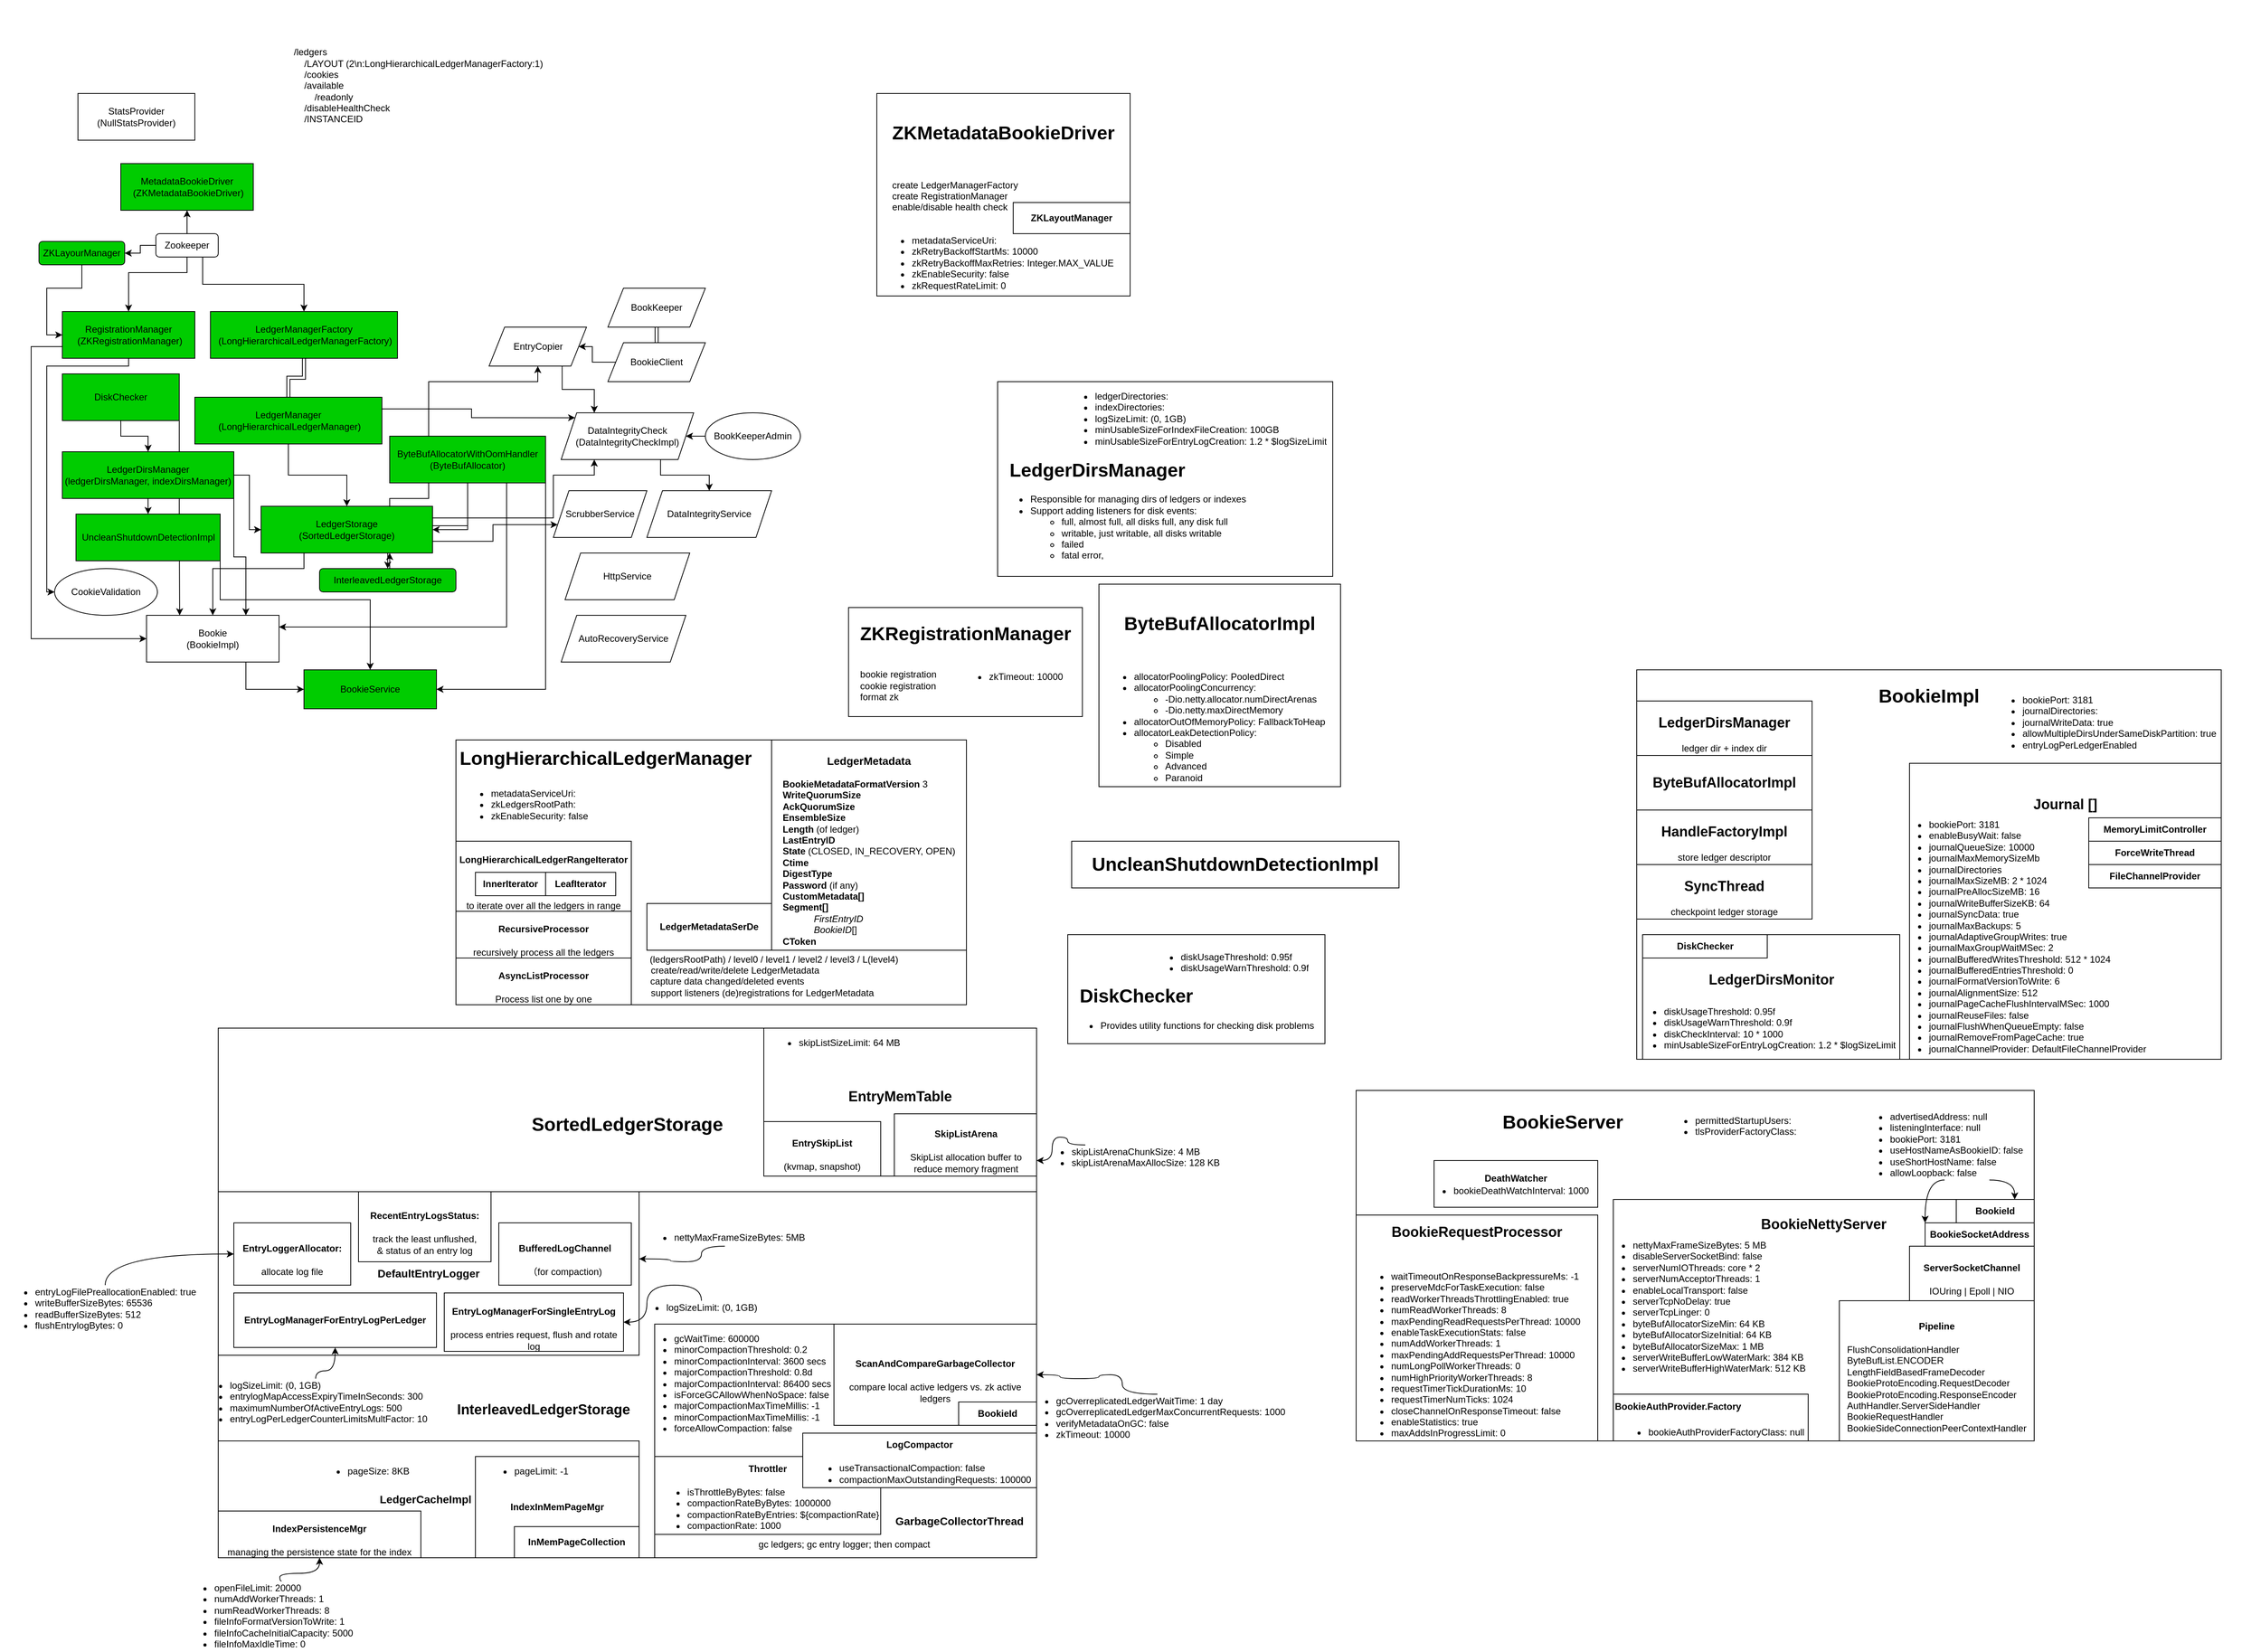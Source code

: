 <mxfile version="21.6.6" type="github">
  <diagram name="Page-1" id="82Kx7SFXTsUjgZJkPYat">
    <mxGraphModel dx="2604" dy="1112" grid="1" gridSize="10" guides="1" tooltips="1" connect="1" arrows="1" fold="1" page="1" pageScale="1" pageWidth="850" pageHeight="1100" math="0" shadow="0">
      <root>
        <mxCell id="0" />
        <mxCell id="1" parent="0" />
        <mxCell id="gkLgHkfmG0WxmkuEFFsy-8" value="&lt;h1&gt;&lt;br&gt;BookieImpl&lt;span style=&quot;background-color: initial; font-weight: normal;&quot;&gt;&lt;br&gt;&lt;/span&gt;&lt;span style=&quot;background-color: initial; font-weight: normal;&quot;&gt;&lt;br&gt;&lt;/span&gt;&lt;span style=&quot;background-color: initial; font-weight: normal;&quot;&gt;&lt;br&gt;&lt;/span&gt;&lt;span style=&quot;background-color: initial; font-weight: normal;&quot;&gt;&lt;br&gt;&lt;/span&gt;&lt;span style=&quot;background-color: initial; font-weight: normal;&quot;&gt;&lt;br&gt;&lt;/span&gt;&lt;span style=&quot;background-color: initial; font-weight: normal;&quot;&gt;&lt;br&gt;&lt;/span&gt;&lt;span style=&quot;background-color: initial; font-weight: normal;&quot;&gt;&lt;br&gt;&lt;/span&gt;&lt;span style=&quot;background-color: initial; font-weight: normal;&quot;&gt;&lt;br&gt;&lt;/span&gt;&lt;span style=&quot;background-color: initial; font-weight: normal;&quot;&gt;&lt;br&gt;&lt;/span&gt;&lt;span style=&quot;background-color: initial; font-weight: normal;&quot;&gt;&lt;br&gt;&lt;/span&gt;&lt;span style=&quot;background-color: initial; font-weight: normal;&quot;&gt;&lt;br&gt;&lt;/span&gt;&lt;span style=&quot;background-color: initial; font-weight: normal;&quot;&gt;&lt;br&gt;&lt;/span&gt;&lt;span style=&quot;background-color: initial; font-weight: normal;&quot;&gt;&lt;br&gt;&lt;/span&gt;&lt;span style=&quot;background-color: initial; font-weight: normal;&quot;&gt;&lt;br&gt;&lt;/span&gt;&lt;span style=&quot;background-color: initial; font-weight: normal;&quot;&gt;&lt;br&gt;&lt;/span&gt;&lt;span style=&quot;background-color: initial; font-weight: normal;&quot;&gt;&lt;br&gt;&lt;/span&gt;&lt;span style=&quot;background-color: initial; font-weight: normal;&quot;&gt;&amp;nbsp; &amp;nbsp; &amp;nbsp; &amp;nbsp; &amp;nbsp; &amp;nbsp; &amp;nbsp; &amp;nbsp; &amp;nbsp; &amp;nbsp; &amp;nbsp; &amp;nbsp; &amp;nbsp; &amp;nbsp; &amp;nbsp; &amp;nbsp; &amp;nbsp; &amp;nbsp; &amp;nbsp; &amp;nbsp; &amp;nbsp; &amp;nbsp;&lt;/span&gt;&lt;/h1&gt;" style="rounded=0;whiteSpace=wrap;html=1;fillColor=#FFFFFF;" vertex="1" parent="1">
          <mxGeometry x="2080" y="870" width="750" height="500" as="geometry" />
        </mxCell>
        <mxCell id="IuIAINy-iGvJOmIpRtRl-4" value="&lt;h1&gt;&lt;br&gt;&lt;/h1&gt;&lt;h1&gt;&lt;br&gt;&lt;/h1&gt;&lt;h1&gt;&amp;nbsp; LedgerDirsManager&lt;/h1&gt;&lt;ul&gt;&lt;li style=&quot;&quot;&gt;&lt;span style=&quot;background-color: initial;&quot;&gt;Responsible for managing dirs of ledgers or indexes&lt;/span&gt;&lt;/li&gt;&lt;li style=&quot;&quot;&gt;&lt;span style=&quot;background-color: initial;&quot;&gt;Support adding listeners for disk events:&amp;nbsp;&lt;/span&gt;&lt;/li&gt;&lt;ul&gt;&lt;li style=&quot;&quot;&gt;&lt;span style=&quot;background-color: initial;&quot;&gt;full, almost full, all disks full, any disk full&lt;/span&gt;&lt;/li&gt;&lt;li style=&quot;&quot;&gt;&lt;span style=&quot;background-color: initial;&quot;&gt;writable, just writable, all disks writable&lt;/span&gt;&lt;/li&gt;&lt;li style=&quot;&quot;&gt;&lt;span style=&quot;background-color: initial;&quot;&gt;failed&lt;/span&gt;&lt;/li&gt;&lt;li style=&quot;&quot;&gt;&lt;span style=&quot;background-color: initial;&quot;&gt;fatal error,&lt;/span&gt;&lt;/li&gt;&lt;/ul&gt;&lt;/ul&gt;&lt;div style=&quot;&quot;&gt;&lt;/div&gt;&lt;div&gt;&lt;br&gt;&lt;/div&gt;" style="rounded=0;whiteSpace=wrap;html=1;align=left;" parent="1" vertex="1">
          <mxGeometry x="1260" y="500" width="430" height="250" as="geometry" />
        </mxCell>
        <mxCell id="eW-7QwMUKh0zITxYbxeM-1" value="&lt;h1 style=&quot;text-align: left;&quot;&gt;BookieServer&lt;/h1&gt;&lt;div&gt;&lt;br&gt;&lt;/div&gt;&lt;h1 style=&quot;text-align: left;&quot;&gt;&lt;br&gt;&lt;/h1&gt;&lt;h1 style=&quot;text-align: left;&quot;&gt;&amp;nbsp; &amp;nbsp; &amp;nbsp; &amp;nbsp; &amp;nbsp; &amp;nbsp; &amp;nbsp; &amp;nbsp; &amp;nbsp; &amp;nbsp; &amp;nbsp; &amp;nbsp; &amp;nbsp; &amp;nbsp; &amp;nbsp; &amp;nbsp; &amp;nbsp; &amp;nbsp; &amp;nbsp; &amp;nbsp; &amp;nbsp; &amp;nbsp; &amp;nbsp; &amp;nbsp; &amp;nbsp; &amp;nbsp; &amp;nbsp; &amp;nbsp; &amp;nbsp; &amp;nbsp; &amp;nbsp; &amp;nbsp; &amp;nbsp; &amp;nbsp; &amp;nbsp; &amp;nbsp; &amp;nbsp; &amp;nbsp; &amp;nbsp; &amp;nbsp; &amp;nbsp; &amp;nbsp; &amp;nbsp; &amp;nbsp; &amp;nbsp; &amp;nbsp; &amp;nbsp; &amp;nbsp; &amp;nbsp; &amp;nbsp; &amp;nbsp;&amp;nbsp;&lt;/h1&gt;&lt;h1&gt;&lt;br&gt;&lt;/h1&gt;&lt;h1&gt;&lt;br&gt;&lt;br&gt;&lt;br&gt;&lt;br&gt;&lt;/h1&gt;&lt;span style=&quot;background-color: initial;&quot;&gt;&lt;div style=&quot;text-align: center;&quot;&gt;&lt;span style=&quot;background-color: initial;&quot;&gt;&amp;nbsp; &amp;nbsp; &amp;nbsp; &amp;nbsp; &amp;nbsp; &amp;nbsp; &amp;nbsp; &amp;nbsp; &amp;nbsp; &amp;nbsp; &amp;nbsp; &amp;nbsp; &amp;nbsp; &amp;nbsp; &amp;nbsp; &amp;nbsp; &amp;nbsp; &amp;nbsp; &amp;nbsp; &amp;nbsp; &amp;nbsp; &amp;nbsp; &amp;nbsp; &amp;nbsp; &amp;nbsp;&lt;/span&gt;&lt;/div&gt;&lt;div style=&quot;text-align: center;&quot;&gt;&lt;span style=&quot;background-color: initial;&quot;&gt;&amp;nbsp; &amp;nbsp; &amp;nbsp; &amp;nbsp; &amp;nbsp; &amp;nbsp; &amp;nbsp; &amp;nbsp; &amp;nbsp; &amp;nbsp; &amp;nbsp; &amp;nbsp; &amp;nbsp; &amp;nbsp; &amp;nbsp; &amp;nbsp; &amp;nbsp; &amp;nbsp; &amp;nbsp; &amp;nbsp; &amp;nbsp; &amp;nbsp; &amp;nbsp; &amp;nbsp;&amp;nbsp;&lt;/span&gt;&lt;/div&gt;&lt;div style=&quot;text-align: center;&quot;&gt;&lt;br&gt;&lt;/div&gt;&lt;div style=&quot;text-align: center;&quot;&gt;&lt;br&gt;&lt;/div&gt;&lt;/span&gt;&lt;span style=&quot;background-color: initial;&quot;&gt;&lt;div style=&quot;text-align: center;&quot;&gt;&lt;font style=&quot;background-color: initial;&quot;&gt;&lt;br&gt;&lt;/font&gt;&lt;/div&gt;&lt;/span&gt;" style="rounded=0;whiteSpace=wrap;html=1;fillColor=#FFFFFF;align=right;" parent="1" vertex="1">
          <mxGeometry x="1720" y="1410" width="870" height="450" as="geometry" />
        </mxCell>
        <mxCell id="eW-7QwMUKh0zITxYbxeM-8" value="&lt;ul style=&quot;border-color: var(--border-color);&quot;&gt;&lt;li style=&quot;border-color: var(--border-color);&quot;&gt;&lt;span style=&quot;background-color: initial;&quot;&gt;advertisedAddress: null&lt;/span&gt;&lt;/li&gt;&lt;li style=&quot;border-color: var(--border-color);&quot;&gt;listeningInterface: null&lt;/li&gt;&lt;li style=&quot;border-color: var(--border-color);&quot;&gt;bookiePort: 3181&lt;/li&gt;&lt;li style=&quot;border-color: var(--border-color);&quot;&gt;useHostNameAsBookieID: false&lt;br&gt;&lt;/li&gt;&lt;li style=&quot;border-color: var(--border-color);&quot;&gt;useShortHostName: false&lt;br&gt;&lt;/li&gt;&lt;li style=&quot;border-color: var(--border-color);&quot;&gt;allowLoopback: false&lt;br&gt;&lt;/li&gt;&lt;/ul&gt;" style="text;html=1;strokeColor=none;fillColor=none;spacing=5;spacingTop=-20;whiteSpace=wrap;overflow=hidden;rounded=0;" parent="1" vertex="1">
          <mxGeometry x="2360" y="1435" width="230" height="90" as="geometry" />
        </mxCell>
        <mxCell id="SP-9jFPUUWnKPtcvfwCZ-12" value="&lt;h1&gt;&lt;br&gt;SortedLedgerStorage&lt;span style=&quot;background-color: initial; font-weight: normal;&quot;&gt;&lt;br&gt;&lt;/span&gt;&lt;span style=&quot;background-color: initial; font-weight: normal;&quot;&gt;&lt;br&gt;&lt;/span&gt;&lt;span style=&quot;background-color: initial; font-weight: normal;&quot;&gt;&lt;br&gt;&lt;/span&gt;&lt;span style=&quot;background-color: initial; font-weight: normal;&quot;&gt;&lt;br&gt;&lt;/span&gt;&lt;span style=&quot;background-color: initial; font-weight: normal;&quot;&gt;&lt;br&gt;&lt;/span&gt;&lt;span style=&quot;background-color: initial; font-weight: normal;&quot;&gt;&lt;br&gt;&lt;/span&gt;&lt;span style=&quot;background-color: initial; font-weight: normal;&quot;&gt;&lt;br&gt;&lt;/span&gt;&lt;span style=&quot;background-color: initial; font-weight: normal;&quot;&gt;&lt;br&gt;&lt;/span&gt;&lt;span style=&quot;background-color: initial; font-weight: normal;&quot;&gt;&lt;br&gt;&lt;/span&gt;&lt;span style=&quot;background-color: initial; font-weight: normal;&quot;&gt;&lt;br&gt;&lt;/span&gt;&lt;span style=&quot;background-color: initial; font-weight: normal;&quot;&gt;&lt;br&gt;&lt;/span&gt;&lt;span style=&quot;background-color: initial; font-weight: normal;&quot;&gt;&lt;br&gt;&lt;/span&gt;&lt;span style=&quot;background-color: initial; font-weight: normal;&quot;&gt;&lt;br&gt;&lt;/span&gt;&lt;span style=&quot;background-color: initial; font-weight: normal;&quot;&gt;&lt;br&gt;&lt;/span&gt;&lt;span style=&quot;background-color: initial; font-weight: normal;&quot;&gt;&lt;br&gt;&lt;/span&gt;&lt;span style=&quot;background-color: initial; font-weight: normal;&quot;&gt;&lt;br&gt;&lt;/span&gt;&lt;span style=&quot;background-color: initial; font-weight: normal;&quot;&gt;&amp;nbsp; &amp;nbsp; &amp;nbsp; &amp;nbsp; &amp;nbsp; &amp;nbsp; &amp;nbsp; &amp;nbsp; &amp;nbsp; &amp;nbsp; &amp;nbsp; &amp;nbsp; &amp;nbsp; &amp;nbsp; &amp;nbsp; &amp;nbsp; &amp;nbsp; &amp;nbsp; &amp;nbsp; &amp;nbsp; &amp;nbsp; &amp;nbsp;&lt;/span&gt;&lt;/h1&gt;" style="rounded=0;whiteSpace=wrap;html=1;fillColor=#FFFFFF;" parent="1" vertex="1">
          <mxGeometry x="260" y="1330" width="1050" height="680" as="geometry" />
        </mxCell>
        <mxCell id="SP-9jFPUUWnKPtcvfwCZ-10" value="&lt;h2&gt;EntryMemTable&lt;/h2&gt;&lt;div&gt;&lt;br&gt;&lt;/div&gt;" style="rounded=0;whiteSpace=wrap;html=1;" parent="1" vertex="1">
          <mxGeometry x="960" y="1330" width="350" height="190" as="geometry" />
        </mxCell>
        <mxCell id="SP-9jFPUUWnKPtcvfwCZ-3" value="&lt;h4&gt;&lt;br&gt;&lt;/h4&gt;&lt;h4&gt;&lt;br&gt;&lt;/h4&gt;&lt;div&gt;&lt;br&gt;&lt;/div&gt;&lt;h2&gt;InterleavedLedgerStorage&lt;span style=&quot;background-color: initial; font-weight: normal;&quot;&gt;&amp;nbsp; &amp;nbsp; &amp;nbsp; &amp;nbsp; &amp;nbsp; &amp;nbsp; &amp;nbsp; &amp;nbsp; &amp;nbsp; &amp;nbsp; &amp;nbsp; &amp;nbsp; &amp;nbsp; &amp;nbsp; &amp;nbsp; &amp;nbsp; &amp;nbsp; &amp;nbsp; &amp;nbsp; &amp;nbsp; &amp;nbsp; &amp;nbsp;&lt;/span&gt;&lt;/h2&gt;" style="rounded=0;whiteSpace=wrap;html=1;" parent="1" vertex="1">
          <mxGeometry x="260" y="1540" width="1050" height="470" as="geometry" />
        </mxCell>
        <mxCell id="hu-qMKRF-XqZj4bKmKp9-4" value="&lt;h4&gt;&lt;br&gt;&lt;/h4&gt;&lt;div&gt;&lt;br&gt;&lt;/div&gt;&lt;div&gt;&lt;br&gt;&lt;/div&gt;&lt;div&gt;&lt;br&gt;&lt;/div&gt;&lt;div&gt;&lt;br&gt;&lt;/div&gt;&lt;div&gt;&lt;br&gt;&lt;/div&gt;&lt;div&gt;&lt;br&gt;&lt;/div&gt;&lt;div&gt;&lt;br&gt;&lt;/div&gt;&lt;div&gt;&lt;br&gt;&lt;/div&gt;&lt;div&gt;&lt;br&gt;&lt;/div&gt;&lt;div&gt;&lt;br&gt;&lt;/div&gt;&lt;h3&gt;&amp;nbsp; &amp;nbsp; &amp;nbsp; &amp;nbsp; &amp;nbsp; &amp;nbsp; &amp;nbsp; &amp;nbsp; &amp;nbsp; &amp;nbsp; &amp;nbsp; &amp;nbsp; &amp;nbsp; &amp;nbsp; &amp;nbsp; &amp;nbsp; &amp;nbsp; &amp;nbsp; &amp;nbsp; &amp;nbsp; &amp;nbsp; &amp;nbsp; &amp;nbsp; &amp;nbsp; &amp;nbsp; &amp;nbsp; &amp;nbsp; &amp;nbsp; &amp;nbsp; &amp;nbsp; &amp;nbsp; &amp;nbsp; &amp;nbsp; &amp;nbsp; &amp;nbsp; &amp;nbsp; &amp;nbsp; &amp;nbsp; &amp;nbsp; &amp;nbsp; &amp;nbsp; &amp;nbsp; &amp;nbsp; &amp;nbsp; &amp;nbsp; &amp;nbsp; &amp;nbsp; &amp;nbsp; &amp;nbsp; &amp;nbsp; &amp;nbsp; &amp;nbsp;&amp;nbsp;&lt;/h3&gt;&lt;h3&gt;&amp;nbsp; &amp;nbsp; &amp;nbsp; &amp;nbsp; &amp;nbsp; &amp;nbsp; &amp;nbsp; &amp;nbsp; &amp;nbsp; &amp;nbsp; &amp;nbsp; &amp;nbsp; &amp;nbsp; &amp;nbsp; &amp;nbsp; &amp;nbsp; &amp;nbsp; &amp;nbsp; &amp;nbsp; &amp;nbsp; &amp;nbsp; &amp;nbsp; &amp;nbsp; &amp;nbsp; &amp;nbsp; &amp;nbsp; &amp;nbsp; &amp;nbsp; &amp;nbsp; &amp;nbsp; &amp;nbsp; &amp;nbsp; &amp;nbsp; &amp;nbsp; &amp;nbsp; &amp;nbsp; &amp;nbsp; &amp;nbsp;GarbageCollectorThread&lt;/h3&gt;&lt;div&gt;gc ledgers; gc entry logger; then compact&amp;nbsp;&lt;/div&gt;" style="rounded=0;whiteSpace=wrap;html=1;" parent="1" vertex="1">
          <mxGeometry x="820" y="1710" width="490" height="300" as="geometry" />
        </mxCell>
        <mxCell id="hu-qMKRF-XqZj4bKmKp9-1" value="&lt;h4&gt;ScanAndCompareGarbageCollector&lt;/h4&gt;&lt;div&gt;compare local active ledgers vs. zk active ledgers&lt;/div&gt;" style="rounded=0;whiteSpace=wrap;html=1;" parent="1" vertex="1">
          <mxGeometry x="1050" y="1710" width="260" height="130" as="geometry" />
        </mxCell>
        <mxCell id="z9ph_xznk2FThED17DT3-7" value="&lt;h3&gt;DefaultEntryLogger&lt;/h3&gt;" style="rounded=0;whiteSpace=wrap;html=1;" parent="1" vertex="1">
          <mxGeometry x="260" y="1540" width="540" height="210" as="geometry" />
        </mxCell>
        <mxCell id="iu4JL6hjBt67AG2MAdG2-46" style="edgeStyle=orthogonalEdgeStyle;rounded=0;orthogonalLoop=1;jettySize=auto;html=1;exitX=0.75;exitY=1;exitDx=0;exitDy=0;entryX=0.25;entryY=0;entryDx=0;entryDy=0;" parent="1" source="iu4JL6hjBt67AG2MAdG2-36" target="iu4JL6hjBt67AG2MAdG2-43" edge="1">
          <mxGeometry relative="1" as="geometry" />
        </mxCell>
        <mxCell id="iu4JL6hjBt67AG2MAdG2-45" style="edgeStyle=orthogonalEdgeStyle;rounded=0;orthogonalLoop=1;jettySize=auto;html=1;exitX=1;exitY=0.25;exitDx=0;exitDy=0;entryX=0.25;entryY=1;entryDx=0;entryDy=0;" parent="1" source="iu4JL6hjBt67AG2MAdG2-2" target="iu4JL6hjBt67AG2MAdG2-43" edge="1">
          <mxGeometry relative="1" as="geometry">
            <Array as="points">
              <mxPoint x="690" y="675" />
              <mxPoint x="690" y="620" />
              <mxPoint x="743" y="620" />
            </Array>
          </mxGeometry>
        </mxCell>
        <mxCell id="iu4JL6hjBt67AG2MAdG2-37" style="edgeStyle=orthogonalEdgeStyle;rounded=0;orthogonalLoop=1;jettySize=auto;html=1;exitX=0.75;exitY=0;exitDx=0;exitDy=0;entryX=0.5;entryY=1;entryDx=0;entryDy=0;" parent="1" source="iu4JL6hjBt67AG2MAdG2-2" target="iu4JL6hjBt67AG2MAdG2-36" edge="1">
          <mxGeometry relative="1" as="geometry">
            <Array as="points">
              <mxPoint x="480" y="650" />
              <mxPoint x="530" y="650" />
              <mxPoint x="530" y="500" />
              <mxPoint x="670" y="500" />
            </Array>
          </mxGeometry>
        </mxCell>
        <mxCell id="CwB2cmDh5bo-2nJxtTwJ-1" value="StatsProvider (NullStatsProvider)" style="rounded=0;whiteSpace=wrap;html=1;" parent="1" vertex="1">
          <mxGeometry x="80" y="130" width="150" height="60" as="geometry" />
        </mxCell>
        <mxCell id="CwB2cmDh5bo-2nJxtTwJ-2" value="MetadataBookieDriver&lt;br&gt;&amp;nbsp;(ZKMetadataBookieDriver&lt;span style=&quot;background-color: initial;&quot;&gt;)&lt;/span&gt;" style="rounded=0;whiteSpace=wrap;html=1;fillColor=#00CC00;" parent="1" vertex="1">
          <mxGeometry x="135" y="220" width="170" height="60" as="geometry" />
        </mxCell>
        <mxCell id="ft-VFnhlPFLqep18iLet-1" style="edgeStyle=orthogonalEdgeStyle;rounded=0;orthogonalLoop=1;jettySize=auto;html=1;exitX=0.5;exitY=0;exitDx=0;exitDy=0;" parent="1" source="CwB2cmDh5bo-2nJxtTwJ-4" target="CwB2cmDh5bo-2nJxtTwJ-2" edge="1">
          <mxGeometry relative="1" as="geometry" />
        </mxCell>
        <mxCell id="ft-VFnhlPFLqep18iLet-2" style="edgeStyle=orthogonalEdgeStyle;rounded=0;orthogonalLoop=1;jettySize=auto;html=1;exitX=0;exitY=0.5;exitDx=0;exitDy=0;entryX=1;entryY=0.5;entryDx=0;entryDy=0;" parent="1" source="CwB2cmDh5bo-2nJxtTwJ-4" target="CwB2cmDh5bo-2nJxtTwJ-9" edge="1">
          <mxGeometry relative="1" as="geometry" />
        </mxCell>
        <mxCell id="ft-VFnhlPFLqep18iLet-3" style="edgeStyle=orthogonalEdgeStyle;rounded=0;orthogonalLoop=1;jettySize=auto;html=1;exitX=0.5;exitY=1;exitDx=0;exitDy=0;entryX=0.5;entryY=0;entryDx=0;entryDy=0;" parent="1" source="CwB2cmDh5bo-2nJxtTwJ-4" target="CwB2cmDh5bo-2nJxtTwJ-7" edge="1">
          <mxGeometry relative="1" as="geometry">
            <Array as="points">
              <mxPoint x="220" y="360" />
            </Array>
          </mxGeometry>
        </mxCell>
        <mxCell id="ft-VFnhlPFLqep18iLet-7" style="edgeStyle=orthogonalEdgeStyle;rounded=0;orthogonalLoop=1;jettySize=auto;html=1;exitX=0.75;exitY=1;exitDx=0;exitDy=0;" parent="1" source="CwB2cmDh5bo-2nJxtTwJ-4" target="CwB2cmDh5bo-2nJxtTwJ-10" edge="1">
          <mxGeometry relative="1" as="geometry" />
        </mxCell>
        <mxCell id="CwB2cmDh5bo-2nJxtTwJ-4" value="Zookeeper" style="rounded=1;whiteSpace=wrap;html=1;" parent="1" vertex="1">
          <mxGeometry x="180" y="310" width="80" height="30" as="geometry" />
        </mxCell>
        <mxCell id="iu4JL6hjBt67AG2MAdG2-13" style="edgeStyle=orthogonalEdgeStyle;rounded=0;orthogonalLoop=1;jettySize=auto;html=1;exitX=0.5;exitY=1;exitDx=0;exitDy=0;entryX=0;entryY=0.5;entryDx=0;entryDy=0;" parent="1" source="CwB2cmDh5bo-2nJxtTwJ-7" target="iu4JL6hjBt67AG2MAdG2-12" edge="1">
          <mxGeometry relative="1" as="geometry">
            <Array as="points">
              <mxPoint x="145" y="480" />
              <mxPoint x="40" y="480" />
              <mxPoint x="40" y="770" />
            </Array>
          </mxGeometry>
        </mxCell>
        <mxCell id="iu4JL6hjBt67AG2MAdG2-15" style="edgeStyle=orthogonalEdgeStyle;rounded=0;orthogonalLoop=1;jettySize=auto;html=1;exitX=0;exitY=0.75;exitDx=0;exitDy=0;entryX=0;entryY=0.5;entryDx=0;entryDy=0;" parent="1" source="CwB2cmDh5bo-2nJxtTwJ-7" target="iu4JL6hjBt67AG2MAdG2-14" edge="1">
          <mxGeometry relative="1" as="geometry">
            <Array as="points">
              <mxPoint x="20" y="455" />
              <mxPoint x="20" y="830" />
            </Array>
          </mxGeometry>
        </mxCell>
        <mxCell id="CwB2cmDh5bo-2nJxtTwJ-7" value="RegistrationManager&lt;br&gt;&amp;nbsp;(ZKRegistrationManager&lt;span style=&quot;background-color: initial;&quot;&gt;)&lt;/span&gt;" style="rounded=0;whiteSpace=wrap;html=1;fillColor=#00CC00;" parent="1" vertex="1">
          <mxGeometry x="60" y="410" width="170" height="60" as="geometry" />
        </mxCell>
        <mxCell id="CwB2cmDh5bo-2nJxtTwJ-8" value="/ledgers&lt;br&gt;&lt;span style=&quot;&quot;&gt;&lt;span style=&quot;&quot;&gt;&amp;nbsp;&amp;nbsp;&amp;nbsp;&amp;nbsp;&lt;/span&gt;&lt;/span&gt;/LAYOUT (2\n:LongHierarchicalLedgerManagerFactory:1)&lt;br&gt;&lt;span style=&quot;&quot;&gt;&lt;span style=&quot;&quot;&gt;&amp;nbsp;&amp;nbsp;&amp;nbsp;&amp;nbsp;&lt;/span&gt;&lt;/span&gt;/cookies&lt;br&gt;&lt;span style=&quot;&quot;&gt;&lt;span style=&quot;&quot;&gt;&amp;nbsp;&amp;nbsp;&amp;nbsp;&amp;nbsp;&lt;/span&gt;&lt;/span&gt;/available&lt;br&gt;&lt;span style=&quot;&quot;&gt;&lt;span style=&quot;&quot;&gt;&lt;span style=&quot;&quot;&gt;&amp;nbsp;&amp;nbsp;&amp;nbsp;&amp;nbsp;&lt;/span&gt;&lt;/span&gt;&lt;span style=&quot;&quot;&gt;&lt;span style=&quot;&quot;&gt;&amp;nbsp;&amp;nbsp;&amp;nbsp;&amp;nbsp;/&lt;/span&gt;&lt;/span&gt;&lt;/span&gt;readonly&lt;br&gt;&amp;nbsp; &amp;nbsp; /disableHealthCheck&lt;br&gt;&amp;nbsp; &amp;nbsp; /INSTANCEID" style="text;strokeColor=none;align=left;fillColor=none;html=1;verticalAlign=middle;whiteSpace=wrap;rounded=0;" parent="1" vertex="1">
          <mxGeometry x="355" y="10" width="345" height="220" as="geometry" />
        </mxCell>
        <mxCell id="ft-VFnhlPFLqep18iLet-5" style="edgeStyle=orthogonalEdgeStyle;rounded=0;orthogonalLoop=1;jettySize=auto;html=1;exitX=0.5;exitY=1;exitDx=0;exitDy=0;entryX=0;entryY=0.5;entryDx=0;entryDy=0;" parent="1" source="CwB2cmDh5bo-2nJxtTwJ-9" target="CwB2cmDh5bo-2nJxtTwJ-7" edge="1">
          <mxGeometry relative="1" as="geometry" />
        </mxCell>
        <mxCell id="CwB2cmDh5bo-2nJxtTwJ-9" value="ZKLayourManager" style="rounded=1;whiteSpace=wrap;html=1;fillColor=#00CC00;" parent="1" vertex="1">
          <mxGeometry x="30" y="320" width="110" height="30" as="geometry" />
        </mxCell>
        <mxCell id="ft-VFnhlPFLqep18iLet-9" style="edgeStyle=orthogonalEdgeStyle;rounded=0;orthogonalLoop=1;jettySize=auto;html=1;exitX=0.5;exitY=1;exitDx=0;exitDy=0;entryX=0.5;entryY=0;entryDx=0;entryDy=0;shape=link;" parent="1" source="CwB2cmDh5bo-2nJxtTwJ-10" target="ft-VFnhlPFLqep18iLet-8" edge="1">
          <mxGeometry relative="1" as="geometry" />
        </mxCell>
        <mxCell id="CwB2cmDh5bo-2nJxtTwJ-10" value="LedgerManagerFactory&lt;br&gt;&amp;nbsp;(LongHierarchicalLedgerManagerFactory&lt;span style=&quot;background-color: initial;&quot;&gt;)&lt;/span&gt;" style="rounded=0;whiteSpace=wrap;html=1;fillColor=#00CC00;" parent="1" vertex="1">
          <mxGeometry x="250" y="410" width="240" height="60" as="geometry" />
        </mxCell>
        <mxCell id="iu4JL6hjBt67AG2MAdG2-4" style="edgeStyle=orthogonalEdgeStyle;rounded=0;orthogonalLoop=1;jettySize=auto;html=1;exitX=0.5;exitY=1;exitDx=0;exitDy=0;" parent="1" source="ft-VFnhlPFLqep18iLet-8" target="iu4JL6hjBt67AG2MAdG2-2" edge="1">
          <mxGeometry relative="1" as="geometry" />
        </mxCell>
        <mxCell id="iu4JL6hjBt67AG2MAdG2-44" style="edgeStyle=orthogonalEdgeStyle;rounded=0;orthogonalLoop=1;jettySize=auto;html=1;exitX=1;exitY=0.25;exitDx=0;exitDy=0;entryX=0;entryY=0;entryDx=0;entryDy=0;" parent="1" source="ft-VFnhlPFLqep18iLet-8" target="iu4JL6hjBt67AG2MAdG2-43" edge="1">
          <mxGeometry relative="1" as="geometry" />
        </mxCell>
        <mxCell id="ft-VFnhlPFLqep18iLet-8" value="LedgerManager&lt;br&gt;&amp;nbsp;(LongHierarchicalLedgerManager&lt;span style=&quot;background-color: initial;&quot;&gt;)&lt;/span&gt;" style="rounded=0;whiteSpace=wrap;html=1;fillColor=#00CC00;" parent="1" vertex="1">
          <mxGeometry x="230" y="520" width="240" height="60" as="geometry" />
        </mxCell>
        <mxCell id="ft-VFnhlPFLqep18iLet-12" style="edgeStyle=orthogonalEdgeStyle;rounded=0;orthogonalLoop=1;jettySize=auto;html=1;exitX=0.5;exitY=1;exitDx=0;exitDy=0;entryX=0.5;entryY=0;entryDx=0;entryDy=0;" parent="1" source="ft-VFnhlPFLqep18iLet-10" target="ft-VFnhlPFLqep18iLet-11" edge="1">
          <mxGeometry relative="1" as="geometry" />
        </mxCell>
        <mxCell id="iu4JL6hjBt67AG2MAdG2-17" style="edgeStyle=orthogonalEdgeStyle;rounded=0;orthogonalLoop=1;jettySize=auto;html=1;exitX=1;exitY=1;exitDx=0;exitDy=0;entryX=0.25;entryY=0;entryDx=0;entryDy=0;" parent="1" source="ft-VFnhlPFLqep18iLet-10" target="iu4JL6hjBt67AG2MAdG2-14" edge="1">
          <mxGeometry relative="1" as="geometry" />
        </mxCell>
        <mxCell id="ft-VFnhlPFLqep18iLet-10" value="DiskChecker" style="rounded=0;whiteSpace=wrap;html=1;fillColor=#00CC00;" parent="1" vertex="1">
          <mxGeometry x="60" y="490" width="150" height="60" as="geometry" />
        </mxCell>
        <mxCell id="ft-VFnhlPFLqep18iLet-15" style="edgeStyle=orthogonalEdgeStyle;rounded=0;orthogonalLoop=1;jettySize=auto;html=1;exitX=0.5;exitY=1;exitDx=0;exitDy=0;entryX=0.5;entryY=0;entryDx=0;entryDy=0;" parent="1" source="ft-VFnhlPFLqep18iLet-11" target="ft-VFnhlPFLqep18iLet-14" edge="1">
          <mxGeometry relative="1" as="geometry" />
        </mxCell>
        <mxCell id="iu4JL6hjBt67AG2MAdG2-3" style="edgeStyle=orthogonalEdgeStyle;rounded=0;orthogonalLoop=1;jettySize=auto;html=1;exitX=1;exitY=0.5;exitDx=0;exitDy=0;entryX=0;entryY=0.5;entryDx=0;entryDy=0;" parent="1" source="ft-VFnhlPFLqep18iLet-11" target="iu4JL6hjBt67AG2MAdG2-2" edge="1">
          <mxGeometry relative="1" as="geometry">
            <Array as="points">
              <mxPoint x="300" y="620" />
              <mxPoint x="300" y="690" />
            </Array>
          </mxGeometry>
        </mxCell>
        <mxCell id="iu4JL6hjBt67AG2MAdG2-18" style="edgeStyle=orthogonalEdgeStyle;rounded=0;orthogonalLoop=1;jettySize=auto;html=1;exitX=1;exitY=1;exitDx=0;exitDy=0;entryX=0.75;entryY=0;entryDx=0;entryDy=0;" parent="1" source="ft-VFnhlPFLqep18iLet-11" target="iu4JL6hjBt67AG2MAdG2-14" edge="1">
          <mxGeometry relative="1" as="geometry" />
        </mxCell>
        <mxCell id="ft-VFnhlPFLqep18iLet-11" value="LedgerDirsManager&lt;br&gt;(ledgerDirsManager,&amp;nbsp;indexDirsManager&lt;span style=&quot;background-color: initial;&quot;&gt;)&lt;/span&gt;" style="rounded=0;whiteSpace=wrap;html=1;fillColor=#00CC00;" parent="1" vertex="1">
          <mxGeometry x="60" y="590" width="220" height="60" as="geometry" />
        </mxCell>
        <mxCell id="iu4JL6hjBt67AG2MAdG2-5" style="edgeStyle=orthogonalEdgeStyle;rounded=0;orthogonalLoop=1;jettySize=auto;html=1;exitX=0.5;exitY=1;exitDx=0;exitDy=0;entryX=1;entryY=0.5;entryDx=0;entryDy=0;" parent="1" source="ft-VFnhlPFLqep18iLet-13" target="iu4JL6hjBt67AG2MAdG2-2" edge="1">
          <mxGeometry relative="1" as="geometry">
            <mxPoint x="680" y="830" as="targetPoint" />
            <Array as="points">
              <mxPoint x="580" y="690" />
            </Array>
          </mxGeometry>
        </mxCell>
        <mxCell id="iu4JL6hjBt67AG2MAdG2-19" style="edgeStyle=orthogonalEdgeStyle;rounded=0;orthogonalLoop=1;jettySize=auto;html=1;exitX=0.75;exitY=1;exitDx=0;exitDy=0;entryX=1;entryY=0.25;entryDx=0;entryDy=0;" parent="1" source="ft-VFnhlPFLqep18iLet-13" target="iu4JL6hjBt67AG2MAdG2-14" edge="1">
          <mxGeometry relative="1" as="geometry" />
        </mxCell>
        <mxCell id="iu4JL6hjBt67AG2MAdG2-23" style="edgeStyle=orthogonalEdgeStyle;rounded=0;orthogonalLoop=1;jettySize=auto;html=1;exitX=1;exitY=1;exitDx=0;exitDy=0;entryX=1;entryY=0.5;entryDx=0;entryDy=0;" parent="1" source="ft-VFnhlPFLqep18iLet-13" target="iu4JL6hjBt67AG2MAdG2-21" edge="1">
          <mxGeometry relative="1" as="geometry" />
        </mxCell>
        <mxCell id="gkLgHkfmG0WxmkuEFFsy-5" value="" style="edgeStyle=orthogonalEdgeStyle;rounded=0;orthogonalLoop=1;jettySize=auto;html=1;" edge="1" parent="1" source="ft-VFnhlPFLqep18iLet-13" target="iu4JL6hjBt67AG2MAdG2-7">
          <mxGeometry relative="1" as="geometry" />
        </mxCell>
        <mxCell id="ft-VFnhlPFLqep18iLet-13" value="ByteBufAllocatorWithOomHandler&lt;br&gt;(ByteBufAllocator)" style="rounded=0;whiteSpace=wrap;html=1;fillColor=#00CC00;" parent="1" vertex="1">
          <mxGeometry x="480" y="570" width="200" height="60" as="geometry" />
        </mxCell>
        <mxCell id="iu4JL6hjBt67AG2MAdG2-24" style="edgeStyle=orthogonalEdgeStyle;rounded=0;orthogonalLoop=1;jettySize=auto;html=1;exitX=1;exitY=1;exitDx=0;exitDy=0;entryX=0.5;entryY=0;entryDx=0;entryDy=0;" parent="1" source="ft-VFnhlPFLqep18iLet-14" target="iu4JL6hjBt67AG2MAdG2-21" edge="1">
          <mxGeometry relative="1" as="geometry">
            <Array as="points">
              <mxPoint x="263" y="780" />
              <mxPoint x="455" y="780" />
            </Array>
          </mxGeometry>
        </mxCell>
        <mxCell id="ft-VFnhlPFLqep18iLet-14" value="UncleanShutdownDetectionImpl" style="rounded=0;whiteSpace=wrap;html=1;fillColor=#00CC00;" parent="1" vertex="1">
          <mxGeometry x="77.5" y="670" width="185" height="60" as="geometry" />
        </mxCell>
        <mxCell id="iu4JL6hjBt67AG2MAdG2-16" style="edgeStyle=orthogonalEdgeStyle;rounded=0;orthogonalLoop=1;jettySize=auto;html=1;exitX=0.25;exitY=1;exitDx=0;exitDy=0;entryX=0.5;entryY=0;entryDx=0;entryDy=0;" parent="1" source="iu4JL6hjBt67AG2MAdG2-2" target="iu4JL6hjBt67AG2MAdG2-14" edge="1">
          <mxGeometry relative="1" as="geometry">
            <Array as="points">
              <mxPoint x="370" y="740" />
              <mxPoint x="253" y="740" />
            </Array>
          </mxGeometry>
        </mxCell>
        <mxCell id="iu4JL6hjBt67AG2MAdG2-28" style="edgeStyle=orthogonalEdgeStyle;rounded=0;orthogonalLoop=1;jettySize=auto;html=1;exitX=1;exitY=0.75;exitDx=0;exitDy=0;entryX=0;entryY=0.75;entryDx=0;entryDy=0;" parent="1" source="iu4JL6hjBt67AG2MAdG2-2" target="iu4JL6hjBt67AG2MAdG2-27" edge="1">
          <mxGeometry relative="1" as="geometry" />
        </mxCell>
        <mxCell id="iu4JL6hjBt67AG2MAdG2-2" value="LedgerStorage&lt;br&gt;(SortedLedgerStorage&lt;span style=&quot;background-color: initial;&quot;&gt;)&lt;/span&gt;" style="rounded=0;whiteSpace=wrap;html=1;fillColor=#00CC00;" parent="1" vertex="1">
          <mxGeometry x="315" y="660" width="220" height="60" as="geometry" />
        </mxCell>
        <mxCell id="iu4JL6hjBt67AG2MAdG2-7" value="InterleavedLedgerStorage" style="rounded=1;whiteSpace=wrap;html=1;fillColor=#00CC00;" parent="1" vertex="1">
          <mxGeometry x="390" y="740" width="175" height="30" as="geometry" />
        </mxCell>
        <mxCell id="iu4JL6hjBt67AG2MAdG2-9" style="edgeStyle=orthogonalEdgeStyle;rounded=0;orthogonalLoop=1;jettySize=auto;html=1;exitX=0.5;exitY=0;exitDx=0;exitDy=0;entryX=0.75;entryY=1;entryDx=0;entryDy=0;" parent="1" source="iu4JL6hjBt67AG2MAdG2-7" target="iu4JL6hjBt67AG2MAdG2-2" edge="1">
          <mxGeometry relative="1" as="geometry">
            <mxPoint x="570" y="890" as="sourcePoint" />
            <mxPoint x="478" y="730" as="targetPoint" />
          </mxGeometry>
        </mxCell>
        <mxCell id="iu4JL6hjBt67AG2MAdG2-12" value="CookieValidation" style="ellipse;whiteSpace=wrap;html=1;" parent="1" vertex="1">
          <mxGeometry x="50" y="740" width="132" height="60" as="geometry" />
        </mxCell>
        <mxCell id="iu4JL6hjBt67AG2MAdG2-22" style="edgeStyle=orthogonalEdgeStyle;rounded=0;orthogonalLoop=1;jettySize=auto;html=1;exitX=0.75;exitY=1;exitDx=0;exitDy=0;entryX=0;entryY=0.5;entryDx=0;entryDy=0;" parent="1" source="iu4JL6hjBt67AG2MAdG2-14" target="iu4JL6hjBt67AG2MAdG2-21" edge="1">
          <mxGeometry relative="1" as="geometry" />
        </mxCell>
        <mxCell id="iu4JL6hjBt67AG2MAdG2-14" value="Bookie&lt;br&gt;(BookieImpl&lt;span style=&quot;background-color: initial;&quot;&gt;)&lt;/span&gt;" style="rounded=0;whiteSpace=wrap;html=1;" parent="1" vertex="1">
          <mxGeometry x="168" y="800" width="170" height="60" as="geometry" />
        </mxCell>
        <mxCell id="iu4JL6hjBt67AG2MAdG2-21" value="BookieService" style="rounded=0;whiteSpace=wrap;html=1;fillColor=#00CC00;" parent="1" vertex="1">
          <mxGeometry x="370" y="870" width="170" height="50" as="geometry" />
        </mxCell>
        <mxCell id="iu4JL6hjBt67AG2MAdG2-27" value="ScrubberService" style="shape=parallelogram;perimeter=parallelogramPerimeter;whiteSpace=wrap;html=1;fixedSize=1;" parent="1" vertex="1">
          <mxGeometry x="690" y="640" width="120" height="60" as="geometry" />
        </mxCell>
        <mxCell id="iu4JL6hjBt67AG2MAdG2-31" value="AutoRecoveryService" style="shape=parallelogram;perimeter=parallelogramPerimeter;whiteSpace=wrap;html=1;fixedSize=1;" parent="1" vertex="1">
          <mxGeometry x="700" y="800" width="160" height="60" as="geometry" />
        </mxCell>
        <mxCell id="iu4JL6hjBt67AG2MAdG2-32" value="DataIntegrityService" style="shape=parallelogram;perimeter=parallelogramPerimeter;whiteSpace=wrap;html=1;fixedSize=1;" parent="1" vertex="1">
          <mxGeometry x="810" y="640" width="160" height="60" as="geometry" />
        </mxCell>
        <mxCell id="iu4JL6hjBt67AG2MAdG2-33" value="HttpService" style="shape=parallelogram;perimeter=parallelogramPerimeter;whiteSpace=wrap;html=1;fixedSize=1;" parent="1" vertex="1">
          <mxGeometry x="705" y="720" width="160" height="60" as="geometry" />
        </mxCell>
        <mxCell id="iu4JL6hjBt67AG2MAdG2-40" style="edgeStyle=orthogonalEdgeStyle;shape=link;rounded=0;orthogonalLoop=1;jettySize=auto;html=1;exitX=0.5;exitY=1;exitDx=0;exitDy=0;entryX=0.5;entryY=0;entryDx=0;entryDy=0;entryPerimeter=0;" parent="1" source="iu4JL6hjBt67AG2MAdG2-34" target="iu4JL6hjBt67AG2MAdG2-38" edge="1">
          <mxGeometry relative="1" as="geometry">
            <Array as="points">
              <mxPoint x="830.5" y="440" />
              <mxPoint x="810.5" y="440" />
            </Array>
          </mxGeometry>
        </mxCell>
        <mxCell id="iu4JL6hjBt67AG2MAdG2-34" value="BookKeeper" style="shape=parallelogram;perimeter=parallelogramPerimeter;whiteSpace=wrap;html=1;fixedSize=1;" parent="1" vertex="1">
          <mxGeometry x="760" y="380" width="125" height="50" as="geometry" />
        </mxCell>
        <mxCell id="iu4JL6hjBt67AG2MAdG2-36" value="EntryCopier" style="shape=parallelogram;perimeter=parallelogramPerimeter;whiteSpace=wrap;html=1;fixedSize=1;" parent="1" vertex="1">
          <mxGeometry x="607.5" y="430" width="125" height="50" as="geometry" />
        </mxCell>
        <mxCell id="iu4JL6hjBt67AG2MAdG2-42" style="edgeStyle=orthogonalEdgeStyle;rounded=0;orthogonalLoop=1;jettySize=auto;html=1;exitX=0;exitY=0.5;exitDx=0;exitDy=0;entryX=1;entryY=0.5;entryDx=0;entryDy=0;" parent="1" source="iu4JL6hjBt67AG2MAdG2-38" target="iu4JL6hjBt67AG2MAdG2-36" edge="1">
          <mxGeometry relative="1" as="geometry" />
        </mxCell>
        <mxCell id="iu4JL6hjBt67AG2MAdG2-38" value="BookieClient" style="shape=parallelogram;perimeter=parallelogramPerimeter;whiteSpace=wrap;html=1;fixedSize=1;" parent="1" vertex="1">
          <mxGeometry x="760" y="450" width="125" height="50" as="geometry" />
        </mxCell>
        <mxCell id="iu4JL6hjBt67AG2MAdG2-48" value="" style="edgeStyle=orthogonalEdgeStyle;rounded=0;orthogonalLoop=1;jettySize=auto;html=1;exitX=0;exitY=0.5;exitDx=0;exitDy=0;" parent="1" source="iu4JL6hjBt67AG2MAdG2-47" target="iu4JL6hjBt67AG2MAdG2-43" edge="1">
          <mxGeometry relative="1" as="geometry" />
        </mxCell>
        <mxCell id="iu4JL6hjBt67AG2MAdG2-49" style="edgeStyle=orthogonalEdgeStyle;rounded=0;orthogonalLoop=1;jettySize=auto;html=1;exitX=0.75;exitY=1;exitDx=0;exitDy=0;entryX=0.5;entryY=0;entryDx=0;entryDy=0;" parent="1" source="iu4JL6hjBt67AG2MAdG2-43" target="iu4JL6hjBt67AG2MAdG2-32" edge="1">
          <mxGeometry relative="1" as="geometry" />
        </mxCell>
        <mxCell id="iu4JL6hjBt67AG2MAdG2-43" value="DataIntegrityCheck&lt;br&gt;(DataIntegrityCheckImpl)" style="shape=parallelogram;perimeter=parallelogramPerimeter;whiteSpace=wrap;html=1;fixedSize=1;" parent="1" vertex="1">
          <mxGeometry x="700" y="540" width="170" height="60" as="geometry" />
        </mxCell>
        <mxCell id="iu4JL6hjBt67AG2MAdG2-47" value="BookKeeperAdmin" style="ellipse;whiteSpace=wrap;html=1;" parent="1" vertex="1">
          <mxGeometry x="885" y="540" width="122" height="60" as="geometry" />
        </mxCell>
        <mxCell id="z9ph_xznk2FThED17DT3-1" value="&lt;h4&gt;EntryLoggerAllocator:&lt;/h4&gt;allocate log file" style="rounded=0;whiteSpace=wrap;html=1;" parent="1" vertex="1">
          <mxGeometry x="280" y="1580" width="150" height="80" as="geometry" />
        </mxCell>
        <mxCell id="z9ph_xznk2FThED17DT3-17" style="edgeStyle=orthogonalEdgeStyle;rounded=0;orthogonalLoop=1;jettySize=auto;html=1;exitX=0.5;exitY=0;exitDx=0;exitDy=0;entryX=0;entryY=0.5;entryDx=0;entryDy=0;curved=1;" parent="1" source="z9ph_xznk2FThED17DT3-2" target="z9ph_xznk2FThED17DT3-1" edge="1">
          <mxGeometry relative="1" as="geometry" />
        </mxCell>
        <mxCell id="z9ph_xznk2FThED17DT3-2" value="&lt;ul style=&quot;border-color: var(--border-color);&quot;&gt;&lt;li style=&quot;border-color: var(--border-color);&quot;&gt;entryLogFilePreallocationEnabled: true&lt;/li&gt;&lt;li style=&quot;border-color: var(--border-color);&quot;&gt;&lt;span style=&quot;border-color: var(--border-color); background-color: initial;&quot;&gt;writeBufferSizeBytes: 65536&lt;/span&gt;&lt;/li&gt;&lt;li style=&quot;border-color: var(--border-color);&quot;&gt;&lt;span style=&quot;border-color: var(--border-color); background-color: initial;&quot;&gt;readBufferSizeBytes: 512&lt;/span&gt;&lt;/li&gt;&lt;li style=&quot;border-color: var(--border-color);&quot;&gt;&lt;span style=&quot;border-color: var(--border-color); background-color: initial;&quot;&gt;flushEntrylogBytes: 0&lt;br&gt;&lt;/span&gt;&lt;/li&gt;&lt;/ul&gt;" style="text;html=1;strokeColor=none;fillColor=none;spacing=5;spacingTop=-20;whiteSpace=wrap;overflow=hidden;rounded=0;" parent="1" vertex="1">
          <mxGeometry x="-20" y="1660" width="270" height="60" as="geometry" />
        </mxCell>
        <mxCell id="z9ph_xznk2FThED17DT3-8" value="&lt;h4 style=&quot;text-align: left;&quot;&gt;RecentEntryLogsStatus:&lt;/h4&gt;track the least unflushed,&lt;br&gt;&amp;amp; status of an entry log" style="rounded=0;whiteSpace=wrap;html=1;" parent="1" vertex="1">
          <mxGeometry x="440" y="1540" width="170" height="90" as="geometry" />
        </mxCell>
        <mxCell id="z9ph_xznk2FThED17DT3-9" value="&lt;h4&gt;BufferedLogChannel&lt;/h4&gt;&lt;div&gt;（for compaction)&lt;/div&gt;" style="rounded=0;whiteSpace=wrap;html=1;" parent="1" vertex="1">
          <mxGeometry x="620" y="1580" width="170" height="80" as="geometry" />
        </mxCell>
        <mxCell id="z9ph_xznk2FThED17DT3-16" style="rounded=0;orthogonalLoop=1;jettySize=auto;html=1;entryX=1;entryY=0.5;entryDx=0;entryDy=0;edgeStyle=orthogonalEdgeStyle;curved=1;exitX=0.5;exitY=0;exitDx=0;exitDy=0;" parent="1" source="z9ph_xznk2FThED17DT3-11" target="z9ph_xznk2FThED17DT3-10" edge="1">
          <mxGeometry relative="1" as="geometry">
            <mxPoint x="740" y="1760" as="sourcePoint" />
            <Array as="points">
              <mxPoint x="880" y="1660" />
              <mxPoint x="810" y="1660" />
              <mxPoint x="810" y="1708" />
            </Array>
          </mxGeometry>
        </mxCell>
        <mxCell id="z9ph_xznk2FThED17DT3-10" value="&lt;h4&gt;EntryLogManagerForSingleEntryLog&lt;/h4&gt;&lt;div&gt;process entries request, flush and rotate log&lt;/div&gt;" style="rounded=0;whiteSpace=wrap;html=1;" parent="1" vertex="1">
          <mxGeometry x="550" y="1670" width="230" height="75" as="geometry" />
        </mxCell>
        <mxCell id="z9ph_xznk2FThED17DT3-11" value="&lt;ul style=&quot;border-color: var(--border-color);&quot;&gt;&lt;li style=&quot;border-color: var(--border-color);&quot;&gt;logSizeLimit: (0, 1GB)&lt;/li&gt;&lt;/ul&gt;" style="text;html=1;strokeColor=none;fillColor=none;spacing=5;spacingTop=-20;whiteSpace=wrap;overflow=hidden;rounded=0;" parent="1" vertex="1">
          <mxGeometry x="790" y="1680" width="180" height="20" as="geometry" />
        </mxCell>
        <mxCell id="z9ph_xznk2FThED17DT3-18" style="rounded=0;orthogonalLoop=1;jettySize=auto;html=1;entryX=0.5;entryY=1;entryDx=0;entryDy=0;edgeStyle=orthogonalEdgeStyle;curved=1;exitX=0.5;exitY=0;exitDx=0;exitDy=0;" parent="1" source="z9ph_xznk2FThED17DT3-20" target="z9ph_xznk2FThED17DT3-19" edge="1">
          <mxGeometry relative="1" as="geometry">
            <mxPoint x="430" y="1810" as="sourcePoint" />
            <Array as="points">
              <mxPoint x="385" y="1770" />
              <mxPoint x="410" y="1770" />
            </Array>
          </mxGeometry>
        </mxCell>
        <mxCell id="z9ph_xznk2FThED17DT3-19" value="&lt;h4&gt;EntryLogManagerForEntryLogPerLedger&lt;/h4&gt;" style="rounded=0;whiteSpace=wrap;html=1;" parent="1" vertex="1">
          <mxGeometry x="280" y="1670" width="260" height="70" as="geometry" />
        </mxCell>
        <mxCell id="z9ph_xznk2FThED17DT3-20" value="&lt;ul style=&quot;border-color: var(--border-color);&quot;&gt;&lt;li style=&quot;border-color: var(--border-color);&quot;&gt;logSizeLimit: (0, 1GB)&lt;/li&gt;&lt;li style=&quot;border-color: var(--border-color);&quot;&gt;entrylogMapAccessExpiryTimeInSeconds: 300&lt;br&gt;&lt;/li&gt;&lt;li style=&quot;border-color: var(--border-color);&quot;&gt;maximumNumberOfActiveEntryLogs: 500&lt;br&gt;&lt;/li&gt;&lt;li style=&quot;border-color: var(--border-color);&quot;&gt;entryLogPerLedgerCounterLimitsMultFactor: 10&lt;/li&gt;&lt;/ul&gt;" style="text;html=1;strokeColor=none;fillColor=none;spacing=5;spacingTop=-20;whiteSpace=wrap;overflow=hidden;rounded=0;" parent="1" vertex="1">
          <mxGeometry x="230" y="1780" width="310" height="70" as="geometry" />
        </mxCell>
        <mxCell id="z9ph_xznk2FThED17DT3-21" value="&lt;ul style=&quot;border-color: var(--border-color);&quot;&gt;&lt;li style=&quot;border-color: var(--border-color);&quot;&gt;nettyMaxFrameSizeBytes: 5MB&lt;/li&gt;&lt;/ul&gt;" style="text;html=1;strokeColor=none;fillColor=none;spacing=5;spacingTop=-20;whiteSpace=wrap;overflow=hidden;rounded=0;" parent="1" vertex="1">
          <mxGeometry x="800" y="1590" width="220" height="20" as="geometry" />
        </mxCell>
        <mxCell id="z9ph_xznk2FThED17DT3-22" style="rounded=0;orthogonalLoop=1;jettySize=auto;html=1;entryX=1;entryY=0.411;entryDx=0;entryDy=0;edgeStyle=orthogonalEdgeStyle;curved=1;exitX=0.5;exitY=1;exitDx=0;exitDy=0;entryPerimeter=0;" parent="1" source="z9ph_xznk2FThED17DT3-21" target="z9ph_xznk2FThED17DT3-7" edge="1">
          <mxGeometry relative="1" as="geometry">
            <mxPoint x="844" y="1480" as="sourcePoint" />
            <mxPoint x="797" y="1440" as="targetPoint" />
            <Array as="points">
              <mxPoint x="880" y="1610" />
              <mxPoint x="880" y="1630" />
              <mxPoint x="840" y="1630" />
              <mxPoint x="840" y="1626" />
            </Array>
          </mxGeometry>
        </mxCell>
        <mxCell id="z9ph_xznk2FThED17DT3-23" style="edgeStyle=none;rounded=0;orthogonalLoop=1;jettySize=auto;html=1;exitX=0.5;exitY=0;exitDx=0;exitDy=0;" parent="1" source="z9ph_xznk2FThED17DT3-7" target="z9ph_xznk2FThED17DT3-7" edge="1">
          <mxGeometry relative="1" as="geometry" />
        </mxCell>
        <mxCell id="cNtdtaAnZoBOAQtfdkxb-1" value="&lt;h3&gt;LedgerCacheImpl&amp;nbsp;&amp;nbsp;&lt;/h3&gt;" style="rounded=0;whiteSpace=wrap;html=1;" parent="1" vertex="1">
          <mxGeometry x="260" y="1860" width="540" height="150" as="geometry" />
        </mxCell>
        <mxCell id="cNtdtaAnZoBOAQtfdkxb-2" value="&lt;ul style=&quot;border-color: var(--border-color);&quot;&gt;&lt;li style=&quot;border-color: var(--border-color);&quot;&gt;pageSize: 8KB&lt;/li&gt;&lt;/ul&gt;" style="text;html=1;strokeColor=none;fillColor=none;spacing=5;spacingTop=-20;whiteSpace=wrap;overflow=hidden;rounded=0;" parent="1" vertex="1">
          <mxGeometry x="381" y="1890" width="159" height="20" as="geometry" />
        </mxCell>
        <mxCell id="cNtdtaAnZoBOAQtfdkxb-4" value="&lt;h4&gt;IndexPersistenceMgr&lt;/h4&gt;&lt;div&gt;managing the persistence state for the index&lt;br&gt;&lt;/div&gt;" style="rounded=0;whiteSpace=wrap;html=1;" parent="1" vertex="1">
          <mxGeometry x="260" y="1950" width="260" height="60" as="geometry" />
        </mxCell>
        <mxCell id="cNtdtaAnZoBOAQtfdkxb-5" value="&lt;h4&gt;IndexInMemPageMgr&lt;/h4&gt;" style="rounded=0;whiteSpace=wrap;html=1;" parent="1" vertex="1">
          <mxGeometry x="590" y="1880" width="210" height="130" as="geometry" />
        </mxCell>
        <mxCell id="cNtdtaAnZoBOAQtfdkxb-6" value="&lt;ul style=&quot;border-color: var(--border-color);&quot;&gt;&lt;li style=&quot;border-color: var(--border-color);&quot;&gt;openFileLimit: 20000&lt;/li&gt;&lt;li style=&quot;border-color: var(--border-color);&quot;&gt;numAddWorkerThreads: 1&lt;br&gt;&lt;/li&gt;&lt;li style=&quot;border-color: var(--border-color);&quot;&gt;numReadWorkerThreads: 8&lt;br&gt;&lt;/li&gt;&lt;li style=&quot;border-color: var(--border-color);&quot;&gt;fileInfoFormatVersionToWrite: 1&lt;br&gt;&lt;/li&gt;&lt;li style=&quot;border-color: var(--border-color);&quot;&gt;fileInfoCacheInitialCapacity: 5000&lt;br&gt;&lt;/li&gt;&lt;li style=&quot;border-color: var(--border-color);&quot;&gt;fileInfoMaxIdleTime: 0&lt;/li&gt;&lt;/ul&gt;" style="text;html=1;strokeColor=none;fillColor=none;spacing=5;spacingTop=-20;whiteSpace=wrap;overflow=hidden;rounded=0;" parent="1" vertex="1">
          <mxGeometry x="210" y="2040" width="262.5" height="90" as="geometry" />
        </mxCell>
        <mxCell id="cNtdtaAnZoBOAQtfdkxb-8" style="rounded=0;orthogonalLoop=1;jettySize=auto;html=1;edgeStyle=orthogonalEdgeStyle;curved=1;entryX=0.5;entryY=1;entryDx=0;entryDy=0;exitX=0.5;exitY=0;exitDx=0;exitDy=0;" parent="1" source="cNtdtaAnZoBOAQtfdkxb-6" target="cNtdtaAnZoBOAQtfdkxb-4" edge="1">
          <mxGeometry relative="1" as="geometry">
            <mxPoint x="490" y="2050" as="sourcePoint" />
            <mxPoint x="410" y="2040" as="targetPoint" />
            <Array as="points">
              <mxPoint x="339" y="2040" />
              <mxPoint x="339" y="2030" />
              <mxPoint x="390" y="2030" />
            </Array>
          </mxGeometry>
        </mxCell>
        <mxCell id="cNtdtaAnZoBOAQtfdkxb-9" value="&lt;ul style=&quot;border-color: var(--border-color);&quot;&gt;&lt;li style=&quot;border-color: var(--border-color);&quot;&gt;pageLimit: -1&lt;/li&gt;&lt;/ul&gt;" style="text;html=1;strokeColor=none;fillColor=none;spacing=5;spacingTop=-20;whiteSpace=wrap;overflow=hidden;rounded=0;" parent="1" vertex="1">
          <mxGeometry x="595" y="1890" width="150" height="20" as="geometry" />
        </mxCell>
        <mxCell id="cNtdtaAnZoBOAQtfdkxb-11" value="&lt;h4&gt;InMemPageCollection&lt;/h4&gt;" style="rounded=0;whiteSpace=wrap;html=1;" parent="1" vertex="1">
          <mxGeometry x="640" y="1970" width="160" height="40" as="geometry" />
        </mxCell>
        <mxCell id="hu-qMKRF-XqZj4bKmKp9-2" value="&lt;h4&gt;BookieId&lt;/h4&gt;" style="rounded=0;whiteSpace=wrap;html=1;" parent="1" vertex="1">
          <mxGeometry x="1210" y="1810" width="100" height="30" as="geometry" />
        </mxCell>
        <mxCell id="hu-qMKRF-XqZj4bKmKp9-3" value="&lt;ul style=&quot;border-color: var(--border-color);&quot;&gt;&lt;li style=&quot;border-color: var(--border-color);&quot;&gt;gcOverreplicatedLedgerWaitTime: 1 day&lt;/li&gt;&lt;li style=&quot;border-color: var(--border-color);&quot;&gt;gcOverreplicatedLedgerMaxConcurrentRequests: 1000&lt;br&gt;&lt;/li&gt;&lt;li style=&quot;border-color: var(--border-color);&quot;&gt;verifyMetadataOnGC: false&lt;/li&gt;&lt;li style=&quot;border-color: var(--border-color);&quot;&gt;zkTimeout: 10000&lt;/li&gt;&lt;/ul&gt;" style="text;html=1;strokeColor=none;fillColor=none;spacing=5;spacingTop=-20;whiteSpace=wrap;overflow=hidden;rounded=0;" parent="1" vertex="1">
          <mxGeometry x="1290" y="1800" width="350" height="60" as="geometry" />
        </mxCell>
        <mxCell id="hu-qMKRF-XqZj4bKmKp9-5" style="rounded=0;orthogonalLoop=1;jettySize=auto;html=1;edgeStyle=orthogonalEdgeStyle;curved=1;exitX=0.5;exitY=0;exitDx=0;exitDy=0;entryX=1;entryY=0.5;entryDx=0;entryDy=0;" parent="1" source="hu-qMKRF-XqZj4bKmKp9-3" target="hu-qMKRF-XqZj4bKmKp9-1" edge="1">
          <mxGeometry relative="1" as="geometry">
            <mxPoint x="1071" y="2030" as="sourcePoint" />
            <mxPoint x="1030" y="2050" as="targetPoint" />
            <Array as="points">
              <mxPoint x="1420" y="1800" />
              <mxPoint x="1420" y="1775" />
              <mxPoint x="1390" y="1775" />
              <mxPoint x="1390" y="1780" />
              <mxPoint x="1340" y="1780" />
              <mxPoint x="1340" y="1775" />
            </Array>
          </mxGeometry>
        </mxCell>
        <mxCell id="hu-qMKRF-XqZj4bKmKp9-6" value="&lt;ul style=&quot;border-color: var(--border-color);&quot;&gt;&lt;li style=&quot;border-color: var(--border-color);&quot;&gt;&lt;span style=&quot;background-color: initial;&quot;&gt;gcWaitTime: 600000&lt;/span&gt;&lt;br&gt;&lt;/li&gt;&lt;li style=&quot;border-color: var(--border-color);&quot;&gt;minorCompactionThreshold: 0.2&lt;br&gt;&lt;/li&gt;&lt;li style=&quot;border-color: var(--border-color);&quot;&gt;minorCompactionInterval: 3600 secs&lt;br&gt;&lt;/li&gt;&lt;li style=&quot;border-color: var(--border-color);&quot;&gt;majorCompactionThreshold: 0.8d&lt;br&gt;&lt;/li&gt;&lt;li style=&quot;border-color: var(--border-color);&quot;&gt;majorCompactionInterval: 86400 secs&lt;br&gt;&lt;/li&gt;&lt;li style=&quot;border-color: var(--border-color);&quot;&gt;isForceGCAllowWhenNoSpace: false&lt;br&gt;&lt;/li&gt;&lt;li style=&quot;border-color: var(--border-color);&quot;&gt;majorCompactionMaxTimeMillis: -1&lt;br&gt;&lt;/li&gt;&lt;li style=&quot;border-color: var(--border-color);&quot;&gt;minorCompactionMaxTimeMillis: -1&lt;br&gt;&lt;/li&gt;&lt;li style=&quot;border-color: var(--border-color);&quot;&gt;forceAllowCompaction: false&lt;/li&gt;&lt;/ul&gt;" style="text;html=1;strokeColor=none;fillColor=none;spacing=5;spacingTop=-20;whiteSpace=wrap;overflow=hidden;rounded=0;" parent="1" vertex="1">
          <mxGeometry x="800" y="1720" width="320" height="215" as="geometry" />
        </mxCell>
        <mxCell id="SP-9jFPUUWnKPtcvfwCZ-1" value="&lt;h4&gt;Throttler&lt;/h4&gt;&lt;div&gt;&lt;ul style=&quot;border-color: var(--border-color); text-align: left;&quot;&gt;&lt;li style=&quot;border-color: var(--border-color);&quot;&gt;isThrottleByBytes: false&lt;/li&gt;&lt;li style=&quot;border-color: var(--border-color);&quot;&gt;&lt;span style=&quot;background-color: initial;&quot;&gt;compactionRateByBytes: 1000000&lt;/span&gt;&lt;br&gt;&lt;/li&gt;&lt;li style=&quot;border-color: var(--border-color);&quot;&gt;compactionRateByEntries: ${compactionRate}&lt;/li&gt;&lt;li style=&quot;border-color: var(--border-color);&quot;&gt;compactionRate: 1000&lt;/li&gt;&lt;/ul&gt;&lt;/div&gt;" style="rounded=0;whiteSpace=wrap;html=1;" parent="1" vertex="1">
          <mxGeometry x="820" y="1880" width="290" height="100" as="geometry" />
        </mxCell>
        <mxCell id="SP-9jFPUUWnKPtcvfwCZ-2" value="&lt;h4&gt;LogCompactor&lt;/h4&gt;&lt;div&gt;&lt;ul style=&quot;border-color: var(--border-color); text-align: left;&quot;&gt;&lt;li style=&quot;border-color: var(--border-color);&quot;&gt;useTransactionalCompaction: false&lt;/li&gt;&lt;li style=&quot;border-color: var(--border-color);&quot;&gt;compactionMaxOutstandingRequests: 100000&lt;/li&gt;&lt;/ul&gt;&lt;/div&gt;" style="rounded=0;whiteSpace=wrap;html=1;" parent="1" vertex="1">
          <mxGeometry x="1010" y="1850" width="300" height="70" as="geometry" />
        </mxCell>
        <mxCell id="SP-9jFPUUWnKPtcvfwCZ-5" style="edgeStyle=orthogonalEdgeStyle;rounded=0;orthogonalLoop=1;jettySize=auto;html=1;exitX=0.5;exitY=1;exitDx=0;exitDy=0;" parent="1" source="z9ph_xznk2FThED17DT3-11" target="z9ph_xznk2FThED17DT3-11" edge="1">
          <mxGeometry relative="1" as="geometry" />
        </mxCell>
        <mxCell id="SP-9jFPUUWnKPtcvfwCZ-6" value="&lt;h4&gt;EntrySkipList&lt;/h4&gt;&lt;div&gt;(kvmap, snapshot)&lt;/div&gt;" style="rounded=0;whiteSpace=wrap;html=1;" parent="1" vertex="1">
          <mxGeometry x="960" y="1450" width="150" height="70" as="geometry" />
        </mxCell>
        <mxCell id="SP-9jFPUUWnKPtcvfwCZ-7" value="&lt;h4&gt;SkipListArena&lt;/h4&gt;&lt;div&gt;SkipList allocation buffer to reduce memory fragment&lt;/div&gt;" style="rounded=0;whiteSpace=wrap;html=1;" parent="1" vertex="1">
          <mxGeometry x="1127.5" y="1440" width="182.5" height="80" as="geometry" />
        </mxCell>
        <mxCell id="SP-9jFPUUWnKPtcvfwCZ-8" value="&lt;ul style=&quot;border-color: var(--border-color);&quot;&gt;&lt;li style=&quot;border-color: var(--border-color);&quot;&gt;skipListArenaChunkSize: 4 MB&lt;/li&gt;&lt;li style=&quot;border-color: var(--border-color);&quot;&gt;skipListArenaMaxAllocSize: 128 KB&lt;/li&gt;&lt;/ul&gt;" style="text;html=1;strokeColor=none;fillColor=none;spacing=5;spacingTop=-20;whiteSpace=wrap;overflow=hidden;rounded=0;" parent="1" vertex="1">
          <mxGeometry x="1310" y="1480" width="250" height="40" as="geometry" />
        </mxCell>
        <mxCell id="SP-9jFPUUWnKPtcvfwCZ-9" value="&lt;ul style=&quot;border-color: var(--border-color);&quot;&gt;&lt;li style=&quot;border-color: var(--border-color);&quot;&gt;skipListSizeLimit: 64 MB&lt;/li&gt;&lt;/ul&gt;" style="text;html=1;strokeColor=none;fillColor=none;spacing=5;spacingTop=-20;whiteSpace=wrap;overflow=hidden;rounded=0;" parent="1" vertex="1">
          <mxGeometry x="960" y="1340" width="190" height="20" as="geometry" />
        </mxCell>
        <mxCell id="SP-9jFPUUWnKPtcvfwCZ-11" style="rounded=0;orthogonalLoop=1;jettySize=auto;html=1;entryX=1;entryY=0.75;entryDx=0;entryDy=0;edgeStyle=orthogonalEdgeStyle;curved=1;exitX=0.25;exitY=0;exitDx=0;exitDy=0;" parent="1" source="SP-9jFPUUWnKPtcvfwCZ-8" target="SP-9jFPUUWnKPtcvfwCZ-7" edge="1">
          <mxGeometry relative="1" as="geometry">
            <mxPoint x="1510" y="1457" as="sourcePoint" />
            <mxPoint x="1400" y="1473" as="targetPoint" />
            <Array as="points">
              <mxPoint x="1350" y="1480" />
              <mxPoint x="1350" y="1470" />
              <mxPoint x="1330" y="1470" />
              <mxPoint x="1330" y="1500" />
            </Array>
          </mxGeometry>
        </mxCell>
        <mxCell id="Yxne91w-JKe-l9qCdWZZ-1" value="&lt;h1&gt;LongHierarchicalLedgerManager&amp;nbsp; &amp;nbsp; &amp;nbsp; &amp;nbsp; &amp;nbsp; &amp;nbsp; &amp;nbsp; &amp;nbsp; &amp;nbsp; &amp;nbsp; &amp;nbsp; &amp;nbsp; &amp;nbsp; &amp;nbsp; &amp;nbsp; &amp;nbsp; &amp;nbsp; &amp;nbsp; &amp;nbsp; &amp;nbsp; &amp;nbsp; &amp;nbsp; &amp;nbsp; &amp;nbsp; &amp;nbsp; &amp;nbsp; &amp;nbsp; &amp;nbsp; &amp;nbsp; &amp;nbsp; &amp;nbsp; &amp;nbsp; &amp;nbsp; &amp;nbsp; &amp;nbsp; &amp;nbsp; &amp;nbsp; &amp;nbsp; &amp;nbsp; &amp;nbsp; &amp;nbsp; &amp;nbsp; &amp;nbsp; &amp;nbsp; &amp;nbsp; &amp;nbsp; &amp;nbsp; &amp;nbsp; &amp;nbsp; &amp;nbsp; &amp;nbsp; &amp;nbsp; &amp;nbsp; &amp;nbsp; &amp;nbsp; &amp;nbsp;&lt;/h1&gt;&lt;h1&gt;&lt;br&gt;&lt;/h1&gt;&lt;h1&gt;&lt;br&gt;&lt;br&gt;&lt;br&gt;&lt;br&gt;&lt;/h1&gt;&lt;span style=&quot;background-color: initial;&quot;&gt;&lt;div style=&quot;text-align: center;&quot;&gt;&lt;span style=&quot;background-color: initial;&quot;&gt;&amp;nbsp; &amp;nbsp; &amp;nbsp; &amp;nbsp; &amp;nbsp; &amp;nbsp; &amp;nbsp; &amp;nbsp; &amp;nbsp; &amp;nbsp; &amp;nbsp; &amp;nbsp; &amp;nbsp; &amp;nbsp; &amp;nbsp; &amp;nbsp; &amp;nbsp; &amp;nbsp; &amp;nbsp; &amp;nbsp; &amp;nbsp; &amp;nbsp; &amp;nbsp; &amp;nbsp; &amp;nbsp;&lt;/span&gt;&lt;/div&gt;&lt;div style=&quot;text-align: center;&quot;&gt;&lt;span style=&quot;background-color: initial;&quot;&gt;&amp;nbsp; &amp;nbsp; &amp;nbsp; &amp;nbsp; &amp;nbsp; &amp;nbsp; &amp;nbsp; &amp;nbsp; &amp;nbsp; &amp;nbsp; &amp;nbsp; &amp;nbsp; &amp;nbsp; &amp;nbsp; &amp;nbsp; &amp;nbsp; &amp;nbsp; &amp;nbsp; &amp;nbsp; &amp;nbsp; &amp;nbsp; &amp;nbsp; &amp;nbsp; &amp;nbsp; &amp;nbsp;(ledgersRootPath) / level0 / level1 / level2 / level3 / L(level4)&lt;/span&gt;&lt;/div&gt;&lt;/span&gt;&lt;font style=&quot;background-color: initial;&quot;&gt;&lt;div style=&quot;text-align: center;&quot;&gt;&lt;font style=&quot;background-color: initial;&quot;&gt;&amp;nbsp; &amp;nbsp; &amp;nbsp; &amp;nbsp; &amp;nbsp; &amp;nbsp; &amp;nbsp; &amp;nbsp; &amp;nbsp; &amp;nbsp;create/read/write/delete&amp;nbsp;&lt;/font&gt;&lt;font style=&quot;background-color: initial;&quot;&gt;LedgerMetadata&lt;/font&gt;&lt;/div&gt;&lt;/font&gt;&lt;span style=&quot;background-color: initial;&quot;&gt;&lt;div style=&quot;text-align: center;&quot;&gt;&lt;span style=&quot;background-color: initial;&quot;&gt;&amp;nbsp; &amp;nbsp; &amp;nbsp; &amp;nbsp; &amp;nbsp; &amp;nbsp; &amp;nbsp;capture data changed/deleted events&lt;/span&gt;&lt;/div&gt;&lt;div style=&quot;text-align: center;&quot;&gt;&lt;font style=&quot;background-color: initial;&quot;&gt;&amp;nbsp; &amp;nbsp; &amp;nbsp; &amp;nbsp; &amp;nbsp; &amp;nbsp; &amp;nbsp; &amp;nbsp; &amp;nbsp; &amp;nbsp; &amp;nbsp; &amp;nbsp; &amp;nbsp; &amp;nbsp; &amp;nbsp; &amp;nbsp; &amp;nbsp; &amp;nbsp; &amp;nbsp; &amp;nbsp; support listeners (de)registrations for&amp;nbsp;&lt;/font&gt;&lt;font style=&quot;background-color: initial;&quot;&gt;LedgerMetadata&lt;/font&gt;&lt;/div&gt;&lt;div style=&quot;text-align: center;&quot;&gt;&lt;font style=&quot;background-color: initial;&quot;&gt;&lt;br&gt;&lt;/font&gt;&lt;/div&gt;&lt;/span&gt;" style="rounded=0;whiteSpace=wrap;html=1;fillColor=#FFFFFF;align=right;" parent="1" vertex="1">
          <mxGeometry x="565" y="960" width="655" height="340" as="geometry" />
        </mxCell>
        <mxCell id="Yxne91w-JKe-l9qCdWZZ-2" value="&lt;ul style=&quot;border-color: var(--border-color);&quot;&gt;&lt;li style=&quot;border-color: var(--border-color);&quot;&gt;&lt;span style=&quot;background-color: initial;&quot;&gt;metadataServiceUri:&lt;/span&gt;&lt;br&gt;&lt;/li&gt;&lt;li style=&quot;border-color: var(--border-color);&quot;&gt;zkLedgersRootPath:&amp;nbsp;&lt;/li&gt;&lt;li style=&quot;border-color: var(--border-color);&quot;&gt;zkEnableSecurity: false&lt;/li&gt;&lt;/ul&gt;" style="text;html=1;strokeColor=none;fillColor=none;spacing=5;spacingTop=-20;whiteSpace=wrap;overflow=hidden;rounded=0;" parent="1" vertex="1">
          <mxGeometry x="565" y="1020" width="210" height="50" as="geometry" />
        </mxCell>
        <mxCell id="Yxne91w-JKe-l9qCdWZZ-3" value="&lt;h4&gt;LongHierarchicalLedgerRangeIterator&lt;/h4&gt;&lt;span style=&quot;background-color: initial;&quot;&gt;&lt;br&gt;&lt;br&gt;to iterate over all the ledgers in range&lt;br&gt;&lt;/span&gt;" style="rounded=0;whiteSpace=wrap;html=1;" parent="1" vertex="1">
          <mxGeometry x="565" y="1090" width="225" height="90" as="geometry" />
        </mxCell>
        <mxCell id="Yxne91w-JKe-l9qCdWZZ-4" value="&lt;h4&gt;RecursiveProcessor&lt;/h4&gt;&lt;div&gt;recursively process all the ledgers&lt;/div&gt;" style="rounded=0;whiteSpace=wrap;html=1;" parent="1" vertex="1">
          <mxGeometry x="565" y="1180" width="225" height="60" as="geometry" />
        </mxCell>
        <mxCell id="Yxne91w-JKe-l9qCdWZZ-6" value="&lt;h4&gt;AsyncListProcessor&lt;/h4&gt;&lt;div&gt;Process list one by one&lt;/div&gt;" style="rounded=0;whiteSpace=wrap;html=1;" parent="1" vertex="1">
          <mxGeometry x="565" y="1240" width="225" height="60" as="geometry" />
        </mxCell>
        <mxCell id="Yxne91w-JKe-l9qCdWZZ-7" value="&lt;h4&gt;InnerIterator&lt;br&gt;&lt;/h4&gt;" style="rounded=0;whiteSpace=wrap;html=1;" parent="1" vertex="1">
          <mxGeometry x="590" y="1130" width="90" height="30" as="geometry" />
        </mxCell>
        <mxCell id="Yxne91w-JKe-l9qCdWZZ-8" value="&lt;h4&gt;LeafIterator&lt;br&gt;&lt;/h4&gt;" style="rounded=0;whiteSpace=wrap;html=1;" parent="1" vertex="1">
          <mxGeometry x="680" y="1130" width="90" height="30" as="geometry" />
        </mxCell>
        <mxCell id="Yxne91w-JKe-l9qCdWZZ-9" value="&lt;h4&gt;LedgerMetadataSerDe&lt;/h4&gt;" style="rounded=0;whiteSpace=wrap;html=1;" parent="1" vertex="1">
          <mxGeometry x="810" y="1170" width="160" height="60" as="geometry" />
        </mxCell>
        <mxCell id="Yxne91w-JKe-l9qCdWZZ-10" value="&lt;h3&gt;LedgerMetadata&lt;/h3&gt;&lt;div style=&quot;text-align: left;&quot;&gt;&lt;b&gt;BookieMetadataFormatVersion&lt;/b&gt; 3&lt;br&gt;&lt;/div&gt;&lt;div style=&quot;text-align: left;&quot;&gt;&lt;b&gt;WriteQuorumSize&lt;/b&gt;&lt;br&gt;&lt;/div&gt;&lt;div style=&quot;text-align: left;&quot;&gt;&lt;b&gt;AckQuorumSize&lt;br&gt;&lt;/b&gt;&lt;/div&gt;&lt;div style=&quot;text-align: left;&quot;&gt;&lt;b&gt;EnsembleSize&lt;/b&gt;&lt;br&gt;&lt;/div&gt;&lt;div style=&quot;text-align: left;&quot;&gt;&lt;b&gt;Length&lt;/b&gt; (of ledger)&lt;/div&gt;&lt;div style=&quot;text-align: left;&quot;&gt;&lt;b&gt;LastEntryID&lt;/b&gt;&lt;/div&gt;&lt;div style=&quot;text-align: left;&quot;&gt;&lt;b&gt;State&lt;/b&gt; (CLOSED,&amp;nbsp;IN_RECOVERY,&amp;nbsp;OPEN)&lt;/div&gt;&lt;div style=&quot;text-align: left;&quot;&gt;&lt;b&gt;Ctime&lt;br&gt;&lt;/b&gt;&lt;/div&gt;&lt;div style=&quot;text-align: left;&quot;&gt;&lt;b&gt;DigestType&lt;/b&gt;&lt;br&gt;&lt;/div&gt;&lt;div style=&quot;text-align: left;&quot;&gt;&lt;b&gt;Password&lt;/b&gt; (if any)&lt;br&gt;&lt;/div&gt;&lt;div style=&quot;text-align: left;&quot;&gt;&lt;b&gt;CustomMetadata[]&lt;/b&gt;&lt;br&gt;&lt;/div&gt;&lt;div style=&quot;text-align: left;&quot;&gt;&lt;b&gt;Segment[]&lt;/b&gt;&lt;/div&gt;&lt;blockquote style=&quot;margin: 0 0 0 40px; border: none; padding: 0px;&quot;&gt;&lt;div style=&quot;text-align: left;&quot;&gt;&lt;div style=&quot;border-color: var(--border-color);&quot;&gt;&lt;i style=&quot;border-color: var(--border-color);&quot;&gt;FirstEntryID&lt;/i&gt;&lt;/div&gt;&lt;/div&gt;&lt;div style=&quot;text-align: left;&quot;&gt;&lt;div style=&quot;border-color: var(--border-color);&quot;&gt;&lt;i style=&quot;border-color: var(--border-color);&quot;&gt;BookieID&lt;/i&gt;[]&lt;/div&gt;&lt;/div&gt;&lt;/blockquote&gt;&lt;div style=&quot;text-align: left;&quot;&gt;&lt;b&gt;CToken&lt;/b&gt;&lt;/div&gt;" style="rounded=0;whiteSpace=wrap;html=1;" parent="1" vertex="1">
          <mxGeometry x="970" y="960" width="250" height="270" as="geometry" />
        </mxCell>
        <mxCell id="eW-7QwMUKh0zITxYbxeM-2" value="&lt;ul style=&quot;border-color: var(--border-color);&quot;&gt;&lt;li style=&quot;border-color: var(--border-color);&quot;&gt;&lt;span style=&quot;background-color: initial;&quot;&gt;permittedStartupUsers:&lt;/span&gt;&lt;br&gt;&lt;/li&gt;&lt;li style=&quot;border-color: var(--border-color);&quot;&gt;tlsProviderFactoryClass:&amp;nbsp;&lt;/li&gt;&lt;/ul&gt;" style="text;html=1;strokeColor=none;fillColor=none;spacing=5;spacingTop=-20;whiteSpace=wrap;overflow=hidden;rounded=0;" parent="1" vertex="1">
          <mxGeometry x="2110" y="1440" width="190" height="40" as="geometry" />
        </mxCell>
        <mxCell id="eW-7QwMUKh0zITxYbxeM-3" value="&lt;h2&gt;BookieNettyServer&lt;/h2&gt;&lt;div&gt;&lt;br&gt;&lt;/div&gt;&lt;div&gt;&lt;br&gt;&lt;/div&gt;&lt;div&gt;&lt;br&gt;&lt;/div&gt;&lt;div&gt;&lt;br&gt;&lt;/div&gt;&lt;div&gt;&lt;br&gt;&lt;/div&gt;&lt;div&gt;&lt;br&gt;&lt;/div&gt;&lt;div&gt;&lt;br&gt;&lt;/div&gt;&lt;div&gt;&lt;br&gt;&lt;/div&gt;&lt;div&gt;&lt;br&gt;&lt;/div&gt;&lt;div&gt;&lt;br&gt;&lt;/div&gt;&lt;div&gt;&lt;br&gt;&lt;/div&gt;&lt;div&gt;&lt;br&gt;&lt;/div&gt;&lt;div&gt;&lt;br&gt;&lt;/div&gt;&lt;div&gt;&lt;br&gt;&lt;/div&gt;&lt;div&gt;&lt;br&gt;&lt;/div&gt;&lt;div&gt;&lt;br&gt;&lt;/div&gt;&lt;div&gt;&lt;br&gt;&lt;/div&gt;" style="rounded=0;whiteSpace=wrap;html=1;" parent="1" vertex="1">
          <mxGeometry x="2050" y="1550" width="540" height="310" as="geometry" />
        </mxCell>
        <mxCell id="eW-7QwMUKh0zITxYbxeM-4" value="&lt;ul style=&quot;border-color: var(--border-color);&quot;&gt;&lt;li style=&quot;border-color: var(--border-color);&quot;&gt;&lt;span style=&quot;background-color: initial;&quot;&gt;nettyMaxFrameSizeBytes: 5 MB&lt;/span&gt;&lt;br&gt;&lt;/li&gt;&lt;li style=&quot;border-color: var(--border-color);&quot;&gt;disableServerSocketBind: false&lt;/li&gt;&lt;li style=&quot;border-color: var(--border-color);&quot;&gt;serverNumIOThreads: core * 2&lt;/li&gt;&lt;li style=&quot;border-color: var(--border-color);&quot;&gt;serverNumAcceptorThreads: 1&lt;br&gt;&lt;/li&gt;&lt;li style=&quot;border-color: var(--border-color);&quot;&gt;enableLocalTransport: false&lt;/li&gt;&lt;li style=&quot;border-color: var(--border-color);&quot;&gt;serverTcpNoDelay: true&lt;br&gt;&lt;/li&gt;&lt;li style=&quot;border-color: var(--border-color);&quot;&gt;serverTcpLinger: 0&lt;br&gt;&lt;/li&gt;&lt;li style=&quot;border-color: var(--border-color);&quot;&gt;byteBufAllocatorSizeMin: 64 KB&lt;br&gt;&lt;/li&gt;&lt;li style=&quot;border-color: var(--border-color);&quot;&gt;byteBufAllocatorSizeInitial: 64 KB&lt;br&gt;&lt;/li&gt;&lt;li style=&quot;border-color: var(--border-color);&quot;&gt;byteBufAllocatorSizeMax: 1 MB&lt;br&gt;&lt;/li&gt;&lt;li style=&quot;border-color: var(--border-color);&quot;&gt;serverWriteBufferLowWaterMark: 384 KB&lt;br&gt;&lt;/li&gt;&lt;li style=&quot;border-color: var(--border-color);&quot;&gt;serverWriteBufferHighWaterMark: 512 KB&lt;br&gt;&lt;/li&gt;&lt;/ul&gt;" style="text;html=1;strokeColor=none;fillColor=none;spacing=5;spacingTop=-20;whiteSpace=wrap;overflow=hidden;rounded=0;" parent="1" vertex="1">
          <mxGeometry x="2030" y="1600" width="280" height="180" as="geometry" />
        </mxCell>
        <mxCell id="eW-7QwMUKh0zITxYbxeM-5" value="&lt;h4 style=&quot;border-color: var(--border-color);&quot;&gt;BookieAuthProvider.Factory&lt;/h4&gt;&lt;div&gt;&lt;br&gt;&lt;/div&gt;&lt;div&gt;&lt;br&gt;&lt;/div&gt;" style="rounded=0;whiteSpace=wrap;html=1;align=left;" parent="1" vertex="1">
          <mxGeometry x="2050" y="1800" width="250" height="60" as="geometry" />
        </mxCell>
        <mxCell id="eW-7QwMUKh0zITxYbxeM-6" value="&lt;ul style=&quot;border-color: var(--border-color);&quot;&gt;&lt;li style=&quot;border-color: var(--border-color);&quot;&gt;&lt;span style=&quot;background-color: initial;&quot;&gt;bookieAuthProviderFactoryClass: null&lt;/span&gt;&lt;/li&gt;&lt;/ul&gt;" style="text;html=1;strokeColor=none;fillColor=none;spacing=5;spacingTop=-20;whiteSpace=wrap;overflow=hidden;rounded=0;" parent="1" vertex="1">
          <mxGeometry x="2050" y="1840" width="260" height="20" as="geometry" />
        </mxCell>
        <mxCell id="eW-7QwMUKh0zITxYbxeM-7" value="&lt;h4&gt;BookieId&lt;/h4&gt;" style="rounded=0;whiteSpace=wrap;html=1;" parent="1" vertex="1">
          <mxGeometry x="2490" y="1550" width="100" height="30" as="geometry" />
        </mxCell>
        <mxCell id="eW-7QwMUKh0zITxYbxeM-9" value="&lt;h4&gt;BookieSocketAddress&lt;/h4&gt;" style="rounded=0;whiteSpace=wrap;html=1;" parent="1" vertex="1">
          <mxGeometry x="2450" y="1580" width="140" height="30" as="geometry" />
        </mxCell>
        <mxCell id="eW-7QwMUKh0zITxYbxeM-10" value="&lt;h4 style=&quot;border-color: var(--border-color);&quot;&gt;ServerSocketChannel&lt;br&gt;&lt;/h4&gt;&lt;div&gt;IOUring | Epoll | NIO&lt;/div&gt;" style="rounded=0;whiteSpace=wrap;html=1;align=center;" parent="1" vertex="1">
          <mxGeometry x="2430" y="1610" width="160" height="70" as="geometry" />
        </mxCell>
        <mxCell id="eW-7QwMUKh0zITxYbxeM-11" value="&lt;h4 style=&quot;border-color: var(--border-color);&quot;&gt;Pipeline&lt;/h4&gt;&lt;div style=&quot;text-align: left;&quot;&gt;FlushConsolidationHandler&lt;br&gt;&lt;/div&gt;&lt;div style=&quot;text-align: left;&quot;&gt;ByteBufList.ENCODER&lt;br&gt;&lt;/div&gt;&lt;div style=&quot;text-align: left;&quot;&gt;LengthFieldBasedFrameDecoder&lt;br&gt;&lt;/div&gt;&lt;div style=&quot;text-align: left;&quot;&gt;BookieProtoEncoding.RequestDecoder&lt;br&gt;&lt;/div&gt;&lt;div style=&quot;text-align: left;&quot;&gt;BookieProtoEncoding.ResponseEncoder&lt;br&gt;&lt;/div&gt;&lt;div style=&quot;text-align: left;&quot;&gt;AuthHandler.ServerSideHandler&lt;br&gt;&lt;/div&gt;&lt;div style=&quot;text-align: left;&quot;&gt;BookieRequestHandler&lt;br&gt;&lt;/div&gt;&lt;div style=&quot;text-align: left;&quot;&gt;BookieSideConnectionPeerContextHandler&lt;br&gt;&lt;/div&gt;" style="rounded=0;whiteSpace=wrap;html=1;align=center;" parent="1" vertex="1">
          <mxGeometry x="2340" y="1680" width="250" height="180" as="geometry" />
        </mxCell>
        <mxCell id="eW-7QwMUKh0zITxYbxeM-13" style="rounded=0;orthogonalLoop=1;jettySize=auto;html=1;edgeStyle=orthogonalEdgeStyle;curved=1;exitX=0.75;exitY=1;exitDx=0;exitDy=0;entryX=0.75;entryY=0;entryDx=0;entryDy=0;" parent="1" source="eW-7QwMUKh0zITxYbxeM-8" target="eW-7QwMUKh0zITxYbxeM-7" edge="1">
          <mxGeometry relative="1" as="geometry">
            <mxPoint x="2623" y="1470" as="sourcePoint" />
            <mxPoint x="2560" y="1490" as="targetPoint" />
            <Array as="points">
              <mxPoint x="2565" y="1525" />
            </Array>
          </mxGeometry>
        </mxCell>
        <mxCell id="eW-7QwMUKh0zITxYbxeM-15" style="rounded=0;orthogonalLoop=1;jettySize=auto;html=1;entryX=0;entryY=0;entryDx=0;entryDy=0;edgeStyle=orthogonalEdgeStyle;curved=1;exitX=0.5;exitY=1;exitDx=0;exitDy=0;" parent="1" source="eW-7QwMUKh0zITxYbxeM-8" target="eW-7QwMUKh0zITxYbxeM-9" edge="1">
          <mxGeometry relative="1" as="geometry">
            <mxPoint x="2650" y="1563" as="sourcePoint" />
            <mxPoint x="2600" y="1575" as="targetPoint" />
            <Array as="points">
              <mxPoint x="2450" y="1525" />
            </Array>
          </mxGeometry>
        </mxCell>
        <mxCell id="eW-7QwMUKh0zITxYbxeM-17" value="&lt;h4&gt;DeathWatcher&lt;/h4&gt;&lt;div style=&quot;text-align: left;&quot;&gt;&lt;br&gt;&lt;/div&gt;" style="rounded=0;whiteSpace=wrap;html=1;" parent="1" vertex="1">
          <mxGeometry x="1820" y="1500" width="210" height="60" as="geometry" />
        </mxCell>
        <mxCell id="eW-7QwMUKh0zITxYbxeM-18" value="&lt;ul style=&quot;border-color: var(--border-color);&quot;&gt;&lt;li style=&quot;border-color: var(--border-color);&quot;&gt;bookieDeathWatchInterval: 1000&lt;br&gt;&lt;/li&gt;&lt;/ul&gt;" style="text;html=1;strokeColor=none;fillColor=none;spacing=5;spacingTop=-20;whiteSpace=wrap;overflow=hidden;rounded=0;" parent="1" vertex="1">
          <mxGeometry x="1800" y="1530" width="230" height="20" as="geometry" />
        </mxCell>
        <mxCell id="eW-7QwMUKh0zITxYbxeM-20" value="&lt;h2&gt;BookieRequestProcessor&lt;/h2&gt;&lt;div&gt;&lt;br&gt;&lt;/div&gt;&lt;div&gt;&lt;br&gt;&lt;/div&gt;&lt;div&gt;&lt;br&gt;&lt;/div&gt;&lt;div&gt;&lt;br&gt;&lt;/div&gt;&lt;div&gt;&lt;br&gt;&lt;/div&gt;&lt;div&gt;&lt;br&gt;&lt;/div&gt;&lt;div&gt;&lt;br&gt;&lt;/div&gt;&lt;div&gt;&lt;br&gt;&lt;/div&gt;&lt;div&gt;&lt;br&gt;&lt;/div&gt;&lt;div&gt;&lt;br&gt;&lt;/div&gt;&lt;div&gt;&lt;br&gt;&lt;/div&gt;&lt;div&gt;&lt;br&gt;&lt;/div&gt;&lt;div&gt;&lt;br&gt;&lt;/div&gt;&lt;div&gt;&lt;br&gt;&lt;/div&gt;&lt;div&gt;&lt;br&gt;&lt;/div&gt;&lt;div&gt;&lt;br&gt;&lt;/div&gt;&lt;div&gt;&lt;br&gt;&lt;/div&gt;" style="rounded=0;whiteSpace=wrap;html=1;" parent="1" vertex="1">
          <mxGeometry x="1720" y="1570" width="310" height="290" as="geometry" />
        </mxCell>
        <mxCell id="eW-7QwMUKh0zITxYbxeM-21" value="&lt;ul style=&quot;border-color: var(--border-color);&quot;&gt;&lt;li style=&quot;border-color: var(--border-color);&quot;&gt;&lt;span style=&quot;background-color: initial;&quot;&gt;waitTimeoutOnResponseBackpressureMs: -1&lt;/span&gt;&lt;br&gt;&lt;/li&gt;&lt;li style=&quot;border-color: var(--border-color);&quot;&gt;preserveMdcForTaskExecution: false&lt;/li&gt;&lt;li style=&quot;border-color: var(--border-color);&quot;&gt;readWorkerThreadsThrottlingEnabled: true&lt;br&gt;&lt;/li&gt;&lt;li style=&quot;border-color: var(--border-color);&quot;&gt;numReadWorkerThreads: 8&lt;br&gt;&lt;/li&gt;&lt;li style=&quot;border-color: var(--border-color);&quot;&gt;maxPendingReadRequestsPerThread: 10000&lt;br&gt;&lt;/li&gt;&lt;li style=&quot;border-color: var(--border-color);&quot;&gt;enableTaskExecutionStats: false&lt;br&gt;&lt;/li&gt;&lt;li style=&quot;border-color: var(--border-color);&quot;&gt;numAddWorkerThreads: 1&lt;br&gt;&lt;/li&gt;&lt;li style=&quot;border-color: var(--border-color);&quot;&gt;maxPendingAddRequestsPerThread: 10000&lt;br&gt;&lt;/li&gt;&lt;li style=&quot;border-color: var(--border-color);&quot;&gt;numLongPollWorkerThreads: 0&lt;br&gt;&lt;/li&gt;&lt;li style=&quot;border-color: var(--border-color);&quot;&gt;numHighPriorityWorkerThreads: 8&lt;br&gt;&lt;/li&gt;&lt;li style=&quot;border-color: var(--border-color);&quot;&gt;requestTimerTickDurationMs: 10&lt;br&gt;&lt;/li&gt;&lt;li style=&quot;border-color: var(--border-color);&quot;&gt;requestTimerNumTicks: 1024&lt;br&gt;&lt;/li&gt;&lt;li style=&quot;border-color: var(--border-color);&quot;&gt;closeChannelOnResponseTimeout: false&lt;br&gt;&lt;/li&gt;&lt;li style=&quot;border-color: var(--border-color);&quot;&gt;enableStatistics: true&lt;br&gt;&lt;/li&gt;&lt;li style=&quot;border-color: var(--border-color);&quot;&gt;maxAddsInProgressLimit: 0&lt;/li&gt;&lt;/ul&gt;" style="text;html=1;strokeColor=none;fillColor=none;spacing=5;spacingTop=-20;whiteSpace=wrap;overflow=hidden;rounded=0;" parent="1" vertex="1">
          <mxGeometry x="1720" y="1640" width="310" height="220" as="geometry" />
        </mxCell>
        <mxCell id="IuIAINy-iGvJOmIpRtRl-2" value="&lt;ul style=&quot;border-color: var(--border-color);&quot;&gt;&lt;li style=&quot;border-color: var(--border-color);&quot;&gt;&lt;span style=&quot;background-color: initial;&quot;&gt;ledgerDirectories:&lt;/span&gt;&lt;br&gt;&lt;/li&gt;&lt;li style=&quot;border-color: var(--border-color);&quot;&gt;indexDirectories:&amp;nbsp;&lt;/li&gt;&lt;li style=&quot;border-color: var(--border-color);&quot;&gt;logSizeLimit: (0, 1GB)&lt;/li&gt;&lt;li style=&quot;border-color: var(--border-color);&quot;&gt;minUsableSizeForIndexFileCreation: 100GB&lt;br&gt;&lt;/li&gt;&lt;li style=&quot;border-color: var(--border-color);&quot;&gt;minUsableSizeForEntryLogCreation: 1.2 * $logSizeLimit&lt;br&gt;&lt;/li&gt;&lt;/ul&gt;" style="text;html=1;strokeColor=none;fillColor=none;spacing=5;spacingTop=-20;whiteSpace=wrap;overflow=hidden;rounded=0;" parent="1" vertex="1">
          <mxGeometry x="1340" y="510" width="350" height="90" as="geometry" />
        </mxCell>
        <mxCell id="IuIAINy-iGvJOmIpRtRl-5" value="&lt;h1&gt;&lt;br&gt;&lt;/h1&gt;&lt;h1&gt;&amp;nbsp; DiskChecker&lt;/h1&gt;&lt;ul&gt;&lt;li style=&quot;&quot;&gt;Provides utility functions for checking disk problems&lt;/li&gt;&lt;/ul&gt;" style="rounded=0;whiteSpace=wrap;html=1;align=left;" parent="1" vertex="1">
          <mxGeometry x="1350" y="1210" width="330" height="140" as="geometry" />
        </mxCell>
        <mxCell id="IuIAINy-iGvJOmIpRtRl-6" value="&lt;ul style=&quot;border-color: var(--border-color);&quot;&gt;&lt;li style=&quot;border-color: var(--border-color);&quot;&gt;&lt;span style=&quot;background-color: initial;&quot;&gt;diskUsageThreshold: 0.95f&lt;/span&gt;&lt;br&gt;&lt;/li&gt;&lt;li style=&quot;border-color: var(--border-color);&quot;&gt;diskUsageWarnThreshold: 0.9f&lt;/li&gt;&lt;/ul&gt;" style="text;html=1;strokeColor=none;fillColor=none;spacing=5;spacingTop=-20;whiteSpace=wrap;overflow=hidden;rounded=0;" parent="1" vertex="1">
          <mxGeometry x="1450" y="1230" width="230" height="40" as="geometry" />
        </mxCell>
        <mxCell id="IuIAINy-iGvJOmIpRtRl-8" value="&lt;h1&gt;&lt;span style=&quot;background-color: initial;&quot;&gt;&lt;font style=&quot;font-size: 24px;&quot;&gt;ByteBufAllocatorImpl&lt;/font&gt;&lt;/span&gt;&lt;/h1&gt;&lt;div&gt;&lt;br&gt;&lt;/div&gt;&lt;div&gt;&lt;br&gt;&lt;/div&gt;&lt;div&gt;&lt;br&gt;&lt;/div&gt;&lt;div&gt;&lt;br&gt;&lt;/div&gt;&lt;div&gt;&lt;br&gt;&lt;/div&gt;&lt;div&gt;&lt;br&gt;&lt;/div&gt;&lt;div&gt;&lt;br&gt;&lt;/div&gt;&lt;div&gt;&lt;br&gt;&lt;/div&gt;&lt;div&gt;&lt;br&gt;&lt;/div&gt;&lt;div&gt;&lt;br&gt;&lt;/div&gt;&lt;div&gt;&lt;br&gt;&lt;/div&gt;" style="rounded=0;whiteSpace=wrap;html=1;align=center;" parent="1" vertex="1">
          <mxGeometry x="1390" y="760" width="310" height="260" as="geometry" />
        </mxCell>
        <mxCell id="IuIAINy-iGvJOmIpRtRl-9" value="&lt;ul style=&quot;border-color: var(--border-color);&quot;&gt;&lt;li style=&quot;border-color: var(--border-color);&quot;&gt;&lt;span style=&quot;background-color: initial;&quot;&gt;allocatorPoolingPolicy:&amp;nbsp;&lt;/span&gt;PooledDirect&lt;br&gt;&lt;/li&gt;&lt;li style=&quot;border-color: var(--border-color);&quot;&gt;allocatorPoolingConcurrency:&amp;nbsp;&lt;/li&gt;&lt;ul&gt;&lt;li&gt;&lt;span style=&quot;background-color: initial;&quot;&gt;-Dio.netty.allocator.numDirectArenas&lt;/span&gt;&lt;/li&gt;&lt;li&gt;&lt;span style=&quot;background-color: initial;&quot;&gt;-Dio.netty.maxDirectMemory&lt;/span&gt;&lt;/li&gt;&lt;/ul&gt;&lt;li style=&quot;border-color: var(--border-color);&quot;&gt;allocatorOutOfMemoryPolicy:&amp;nbsp;FallbackToHeap&lt;/li&gt;&lt;li style=&quot;border-color: var(--border-color);&quot;&gt;allocatorLeakDetectionPolicy:&lt;/li&gt;&lt;ul&gt;&lt;li style=&quot;border-color: var(--border-color);&quot;&gt;Disabled&lt;/li&gt;&lt;li style=&quot;border-color: var(--border-color);&quot;&gt;Simple&lt;/li&gt;&lt;li style=&quot;border-color: var(--border-color);&quot;&gt;Advanced&lt;/li&gt;&lt;li style=&quot;border-color: var(--border-color);&quot;&gt;Paranoid&lt;/li&gt;&lt;/ul&gt;&lt;/ul&gt;" style="text;html=1;strokeColor=none;fillColor=none;spacing=5;spacingTop=-20;whiteSpace=wrap;overflow=hidden;rounded=0;" parent="1" vertex="1">
          <mxGeometry x="1390" y="870" width="310" height="150" as="geometry" />
        </mxCell>
        <mxCell id="IuIAINy-iGvJOmIpRtRl-10" value="&lt;h1&gt;UncleanShutdownDetectionImpl&lt;br&gt;&lt;/h1&gt;" style="rounded=0;whiteSpace=wrap;html=1;align=center;" parent="1" vertex="1">
          <mxGeometry x="1355" y="1090" width="420" height="60" as="geometry" />
        </mxCell>
        <mxCell id="KPHQlgvmwLig2NfFR361-1" value="&lt;h1&gt;ZKMetadataBookieDriver&lt;br&gt;&lt;/h1&gt;&lt;div&gt;&lt;br&gt;&lt;/div&gt;&lt;div&gt;&lt;br&gt;&lt;/div&gt;&lt;div&gt;&lt;div style=&quot;text-align: left;&quot;&gt;&lt;span style=&quot;background-color: initial;&quot;&gt;create LedgerManagerFactory&lt;/span&gt;&lt;/div&gt;&lt;div style=&quot;text-align: left;&quot;&gt;&lt;span style=&quot;background-color: initial;&quot;&gt;create&amp;nbsp;&lt;/span&gt;RegistrationManager&lt;/div&gt;&lt;span style=&quot;background-color: initial;&quot;&gt;&lt;div style=&quot;text-align: left;&quot;&gt;&lt;span style=&quot;background-color: initial;&quot;&gt;enable/disable health check&lt;/span&gt;&lt;/div&gt;&lt;/span&gt;&lt;/div&gt;&lt;div&gt;&lt;br&gt;&lt;/div&gt;&lt;div&gt;&lt;br&gt;&lt;/div&gt;&lt;div&gt;&lt;br&gt;&lt;/div&gt;&lt;div&gt;&lt;br&gt;&lt;/div&gt;&lt;div&gt;&lt;br&gt;&lt;/div&gt;&lt;div&gt;&lt;br&gt;&lt;/div&gt;" style="rounded=0;whiteSpace=wrap;html=1;align=center;" parent="1" vertex="1">
          <mxGeometry x="1105" y="130" width="325" height="260" as="geometry" />
        </mxCell>
        <mxCell id="KPHQlgvmwLig2NfFR361-2" value="&lt;ul style=&quot;border-color: var(--border-color);&quot;&gt;&lt;li style=&quot;border-color: var(--border-color);&quot;&gt;&lt;span style=&quot;background-color: initial;&quot;&gt;metadataServiceUri:&lt;/span&gt;&lt;br&gt;&lt;/li&gt;&lt;li style=&quot;border-color: var(--border-color);&quot;&gt;zkRetryBackoffStartMs: 10000&lt;/li&gt;&lt;li&gt;zkRetryBackoffMaxRetries:&amp;nbsp;Integer.MAX_VALUE&lt;/li&gt;&lt;li&gt;zkEnableSecurity: false&lt;br&gt;&lt;/li&gt;&lt;li style=&quot;border-color: var(--border-color);&quot;&gt;zkRequestRateLimit: 0&lt;/li&gt;&lt;/ul&gt;" style="text;html=1;strokeColor=none;fillColor=none;spacing=5;spacingTop=-20;whiteSpace=wrap;overflow=hidden;rounded=0;" parent="1" vertex="1">
          <mxGeometry x="1105" y="310" width="320" height="80" as="geometry" />
        </mxCell>
        <mxCell id="wNLi5rdbHhJam66m0M8S-1" value="&lt;h4&gt;ZKLayoutManager&lt;/h4&gt;" style="rounded=0;whiteSpace=wrap;html=1;" parent="1" vertex="1">
          <mxGeometry x="1280" y="270" width="150" height="40" as="geometry" />
        </mxCell>
        <mxCell id="wNLi5rdbHhJam66m0M8S-2" value="&lt;h1&gt;ZKRegistrationManager&lt;br&gt;&lt;/h1&gt;&lt;div&gt;&lt;br&gt;&lt;/div&gt;&lt;div style=&quot;text-align: left;&quot;&gt;bookie registration&lt;/div&gt;&lt;div style=&quot;text-align: left;&quot;&gt;cookie registration&lt;/div&gt;&lt;div style=&quot;text-align: left;&quot;&gt;format zk&lt;/div&gt;&lt;div&gt;&lt;br&gt;&lt;/div&gt;" style="rounded=0;whiteSpace=wrap;html=1;align=center;" parent="1" vertex="1">
          <mxGeometry x="1068.75" y="790" width="300" height="140" as="geometry" />
        </mxCell>
        <mxCell id="wNLi5rdbHhJam66m0M8S-3" value="&lt;ul style=&quot;border-color: var(--border-color);&quot;&gt;&lt;li style=&quot;border-color: var(--border-color);&quot;&gt;&lt;span style=&quot;background-color: initial;&quot;&gt;zkTimeout:&amp;nbsp;&lt;/span&gt;10000&lt;/li&gt;&lt;/ul&gt;" style="text;html=1;strokeColor=none;fillColor=none;spacing=5;spacingTop=-20;whiteSpace=wrap;overflow=hidden;rounded=0;" parent="1" vertex="1">
          <mxGeometry x="1203.75" y="870" width="165" height="20" as="geometry" />
        </mxCell>
        <mxCell id="f_VYkI7lltH6EGbHnKj1-1" value="&lt;ul style=&quot;border-color: var(--border-color);&quot;&gt;&lt;li style=&quot;border-color: var(--border-color);&quot;&gt;&lt;span style=&quot;background-color: initial;&quot;&gt;bookiePort: 3181&lt;/span&gt;&lt;br&gt;&lt;/li&gt;&lt;li style=&quot;border-color: var(--border-color);&quot;&gt;journalDirectories:&amp;nbsp;&lt;/li&gt;&lt;li style=&quot;border-color: var(--border-color);&quot;&gt;journalWriteData: true&lt;/li&gt;&lt;li style=&quot;border-color: var(--border-color);&quot;&gt;allowMultipleDirsUnderSameDiskPartition: true&lt;/li&gt;&lt;li style=&quot;border-color: var(--border-color);&quot;&gt;entryLogPerLedgerEnabled&lt;br&gt;&lt;/li&gt;&lt;/ul&gt;" style="text;html=1;strokeColor=none;fillColor=none;spacing=5;spacingTop=-20;whiteSpace=wrap;overflow=hidden;rounded=0;" parent="1" vertex="1">
          <mxGeometry x="2530" y="900" width="350" height="90" as="geometry" />
        </mxCell>
        <mxCell id="f_VYkI7lltH6EGbHnKj1-2" value="&lt;h2&gt;Journal []&lt;/h2&gt;&lt;div&gt;&lt;br&gt;&lt;/div&gt;&lt;div&gt;&lt;br&gt;&lt;/div&gt;&lt;div&gt;&lt;br&gt;&lt;/div&gt;&lt;div&gt;&lt;br&gt;&lt;/div&gt;&lt;div&gt;&lt;br&gt;&lt;/div&gt;&lt;div&gt;&lt;br&gt;&lt;/div&gt;&lt;div&gt;&lt;br&gt;&lt;/div&gt;&lt;div&gt;&lt;br&gt;&lt;/div&gt;&lt;div&gt;&lt;br&gt;&lt;/div&gt;&lt;div&gt;&lt;br&gt;&lt;/div&gt;&lt;div&gt;&lt;br&gt;&lt;/div&gt;&lt;div&gt;&lt;br&gt;&lt;/div&gt;&lt;div&gt;&lt;br&gt;&lt;/div&gt;&lt;div&gt;&lt;br&gt;&lt;/div&gt;&lt;div&gt;&lt;br&gt;&lt;/div&gt;&lt;div&gt;&lt;br&gt;&lt;/div&gt;&lt;div&gt;&lt;br&gt;&lt;/div&gt;&lt;div&gt;&lt;br&gt;&lt;/div&gt;&lt;div&gt;&lt;br&gt;&lt;/div&gt;" style="rounded=0;whiteSpace=wrap;html=1;" parent="1" vertex="1">
          <mxGeometry x="2430" y="990" width="400" height="380" as="geometry" />
        </mxCell>
        <mxCell id="f_VYkI7lltH6EGbHnKj1-3" value="&lt;ul style=&quot;border-color: var(--border-color);&quot;&gt;&lt;li style=&quot;border-color: var(--border-color);&quot;&gt;&lt;span style=&quot;background-color: initial;&quot;&gt;bookiePort: 3181&lt;/span&gt;&lt;br&gt;&lt;/li&gt;&lt;li style=&quot;border-color: var(--border-color);&quot;&gt;enableBusyWait: false&lt;/li&gt;&lt;li style=&quot;border-color: var(--border-color);&quot;&gt;journalQueueSize: 10000&lt;/li&gt;&lt;li style=&quot;border-color: var(--border-color);&quot;&gt;journalMaxMemorySizeMb&lt;br&gt;&lt;/li&gt;&lt;li style=&quot;border-color: var(--border-color);&quot;&gt;journalDirectories&lt;br&gt;&lt;/li&gt;&lt;li style=&quot;border-color: var(--border-color);&quot;&gt;journalMaxSizeMB: 2 * 1024&lt;/li&gt;&lt;li style=&quot;border-color: var(--border-color);&quot;&gt;journalPreAllocSizeMB: 16&lt;br&gt;&lt;/li&gt;&lt;li style=&quot;border-color: var(--border-color);&quot;&gt;journalWriteBufferSizeKB: 64&lt;br&gt;&lt;/li&gt;&lt;li style=&quot;border-color: var(--border-color);&quot;&gt;journalSyncData: true&lt;br&gt;&lt;/li&gt;&lt;li style=&quot;border-color: var(--border-color);&quot;&gt;journalMaxBackups: 5&lt;br&gt;&lt;/li&gt;&lt;li style=&quot;border-color: var(--border-color);&quot;&gt;journalAdaptiveGroupWrites: true&lt;br&gt;&lt;/li&gt;&lt;li style=&quot;border-color: var(--border-color);&quot;&gt;journalMaxGroupWaitMSec: 2&lt;br&gt;&lt;/li&gt;&lt;li style=&quot;border-color: var(--border-color);&quot;&gt;journalBufferedWritesThreshold: 512 * 1024&lt;br&gt;&lt;/li&gt;&lt;li style=&quot;border-color: var(--border-color);&quot;&gt;journalBufferedEntriesThreshold: 0&lt;br&gt;&lt;/li&gt;&lt;li style=&quot;border-color: var(--border-color);&quot;&gt;journalFormatVersionToWrite: 6&lt;br&gt;&lt;/li&gt;&lt;li style=&quot;border-color: var(--border-color);&quot;&gt;journalAlignmentSize: 512&lt;br&gt;&lt;/li&gt;&lt;li style=&quot;border-color: var(--border-color);&quot;&gt;journalPageCacheFlushIntervalMSec: 1000&lt;br&gt;&lt;/li&gt;&lt;li style=&quot;border-color: var(--border-color);&quot;&gt;journalReuseFiles: false&lt;/li&gt;&lt;li style=&quot;border-color: var(--border-color);&quot;&gt;journalFlushWhenQueueEmpty: false&lt;br&gt;&lt;/li&gt;&lt;li style=&quot;border-color: var(--border-color);&quot;&gt;journalRemoveFromPageCache: true&lt;br&gt;&lt;/li&gt;&lt;li style=&quot;border-color: var(--border-color);&quot;&gt;journalChannelProvider: DefaultFileChannelProvider&lt;/li&gt;&lt;/ul&gt;" style="text;html=1;strokeColor=none;fillColor=none;spacing=5;spacingTop=-20;whiteSpace=wrap;overflow=hidden;rounded=0;" parent="1" vertex="1">
          <mxGeometry x="2410" y="1060" width="420" height="310" as="geometry" />
        </mxCell>
        <mxCell id="f_VYkI7lltH6EGbHnKj1-4" value="&lt;h4&gt;MemoryLimitController&lt;/h4&gt;" style="rounded=0;whiteSpace=wrap;html=1;" parent="1" vertex="1">
          <mxGeometry x="2660" y="1060" width="170" height="30" as="geometry" />
        </mxCell>
        <mxCell id="f_VYkI7lltH6EGbHnKj1-7" value="&lt;h4&gt;ForceWriteThread&lt;/h4&gt;" style="rounded=0;whiteSpace=wrap;html=1;" parent="1" vertex="1">
          <mxGeometry x="2660" y="1090" width="170" height="30" as="geometry" />
        </mxCell>
        <mxCell id="f_VYkI7lltH6EGbHnKj1-8" value="&lt;h4&gt;FileChannelProvider&lt;/h4&gt;" style="rounded=0;whiteSpace=wrap;html=1;" parent="1" vertex="1">
          <mxGeometry x="2660" y="1120" width="170" height="30" as="geometry" />
        </mxCell>
        <mxCell id="f_VYkI7lltH6EGbHnKj1-9" value="&lt;h2&gt;LedgerDirsMonitor&lt;/h2&gt;&lt;div&gt;&lt;br&gt;&lt;/div&gt;&lt;div&gt;&lt;br&gt;&lt;/div&gt;&lt;div&gt;&lt;br&gt;&lt;/div&gt;" style="rounded=0;whiteSpace=wrap;html=1;" parent="1" vertex="1">
          <mxGeometry x="2087.5" y="1210" width="330" height="160" as="geometry" />
        </mxCell>
        <mxCell id="f_VYkI7lltH6EGbHnKj1-10" value="&lt;ul style=&quot;border-color: var(--border-color);&quot;&gt;&lt;li style=&quot;border-color: var(--border-color);&quot;&gt;diskUsageThreshold: 0.95f&lt;br style=&quot;border-color: var(--border-color);&quot;&gt;&lt;/li&gt;&lt;li style=&quot;border-color: var(--border-color);&quot;&gt;diskUsageWarnThreshold: 0.9f&lt;/li&gt;&lt;li style=&quot;border-color: var(--border-color);&quot;&gt;&lt;span style=&quot;background-color: initial;&quot;&gt;diskCheckInterval: 10 * 1000&lt;/span&gt;&lt;br&gt;&lt;/li&gt;&lt;li style=&quot;border-color: var(--border-color);&quot;&gt;minUsableSizeForEntryLogCreation: 1.2 * $logSizeLimit&lt;/li&gt;&lt;/ul&gt;" style="text;html=1;strokeColor=none;fillColor=none;spacing=5;spacingTop=-20;whiteSpace=wrap;overflow=hidden;rounded=0;" parent="1" vertex="1">
          <mxGeometry x="2070" y="1300" width="365" height="70" as="geometry" />
        </mxCell>
        <mxCell id="gkLgHkfmG0WxmkuEFFsy-1" value="&lt;h4&gt;DiskChecker&lt;/h4&gt;" style="rounded=0;whiteSpace=wrap;html=1;" vertex="1" parent="1">
          <mxGeometry x="2087.5" y="1210" width="160" height="30" as="geometry" />
        </mxCell>
        <mxCell id="gkLgHkfmG0WxmkuEFFsy-3" value="&lt;h2 style=&quot;border-color: var(--border-color);&quot;&gt;SyncThread&lt;/h2&gt;&lt;div&gt;checkpoint ledger storage&lt;/div&gt;" style="rounded=0;whiteSpace=wrap;html=1;" vertex="1" parent="1">
          <mxGeometry x="2080" y="1120" width="225" height="70" as="geometry" />
        </mxCell>
        <mxCell id="gkLgHkfmG0WxmkuEFFsy-4" value="&lt;h2 style=&quot;border-color: var(--border-color);&quot;&gt;HandleFactoryImpl&lt;/h2&gt;&lt;div&gt;store ledger descriptor&lt;/div&gt;" style="rounded=0;whiteSpace=wrap;html=1;" vertex="1" parent="1">
          <mxGeometry x="2080" y="1050" width="225" height="70" as="geometry" />
        </mxCell>
        <mxCell id="gkLgHkfmG0WxmkuEFFsy-9" value="&lt;h2 style=&quot;border-color: var(--border-color);&quot;&gt;ByteBufAllocatorImpl&lt;/h2&gt;" style="rounded=0;whiteSpace=wrap;html=1;" vertex="1" parent="1">
          <mxGeometry x="2080" y="980" width="225" height="70" as="geometry" />
        </mxCell>
        <mxCell id="gkLgHkfmG0WxmkuEFFsy-10" value="&lt;h2 style=&quot;border-color: var(--border-color);&quot;&gt;LedgerDirsManager&lt;/h2&gt;&lt;div&gt;ledger dir + index dir&lt;/div&gt;" style="rounded=0;whiteSpace=wrap;html=1;" vertex="1" parent="1">
          <mxGeometry x="2080" y="910" width="225" height="70" as="geometry" />
        </mxCell>
      </root>
    </mxGraphModel>
  </diagram>
</mxfile>
